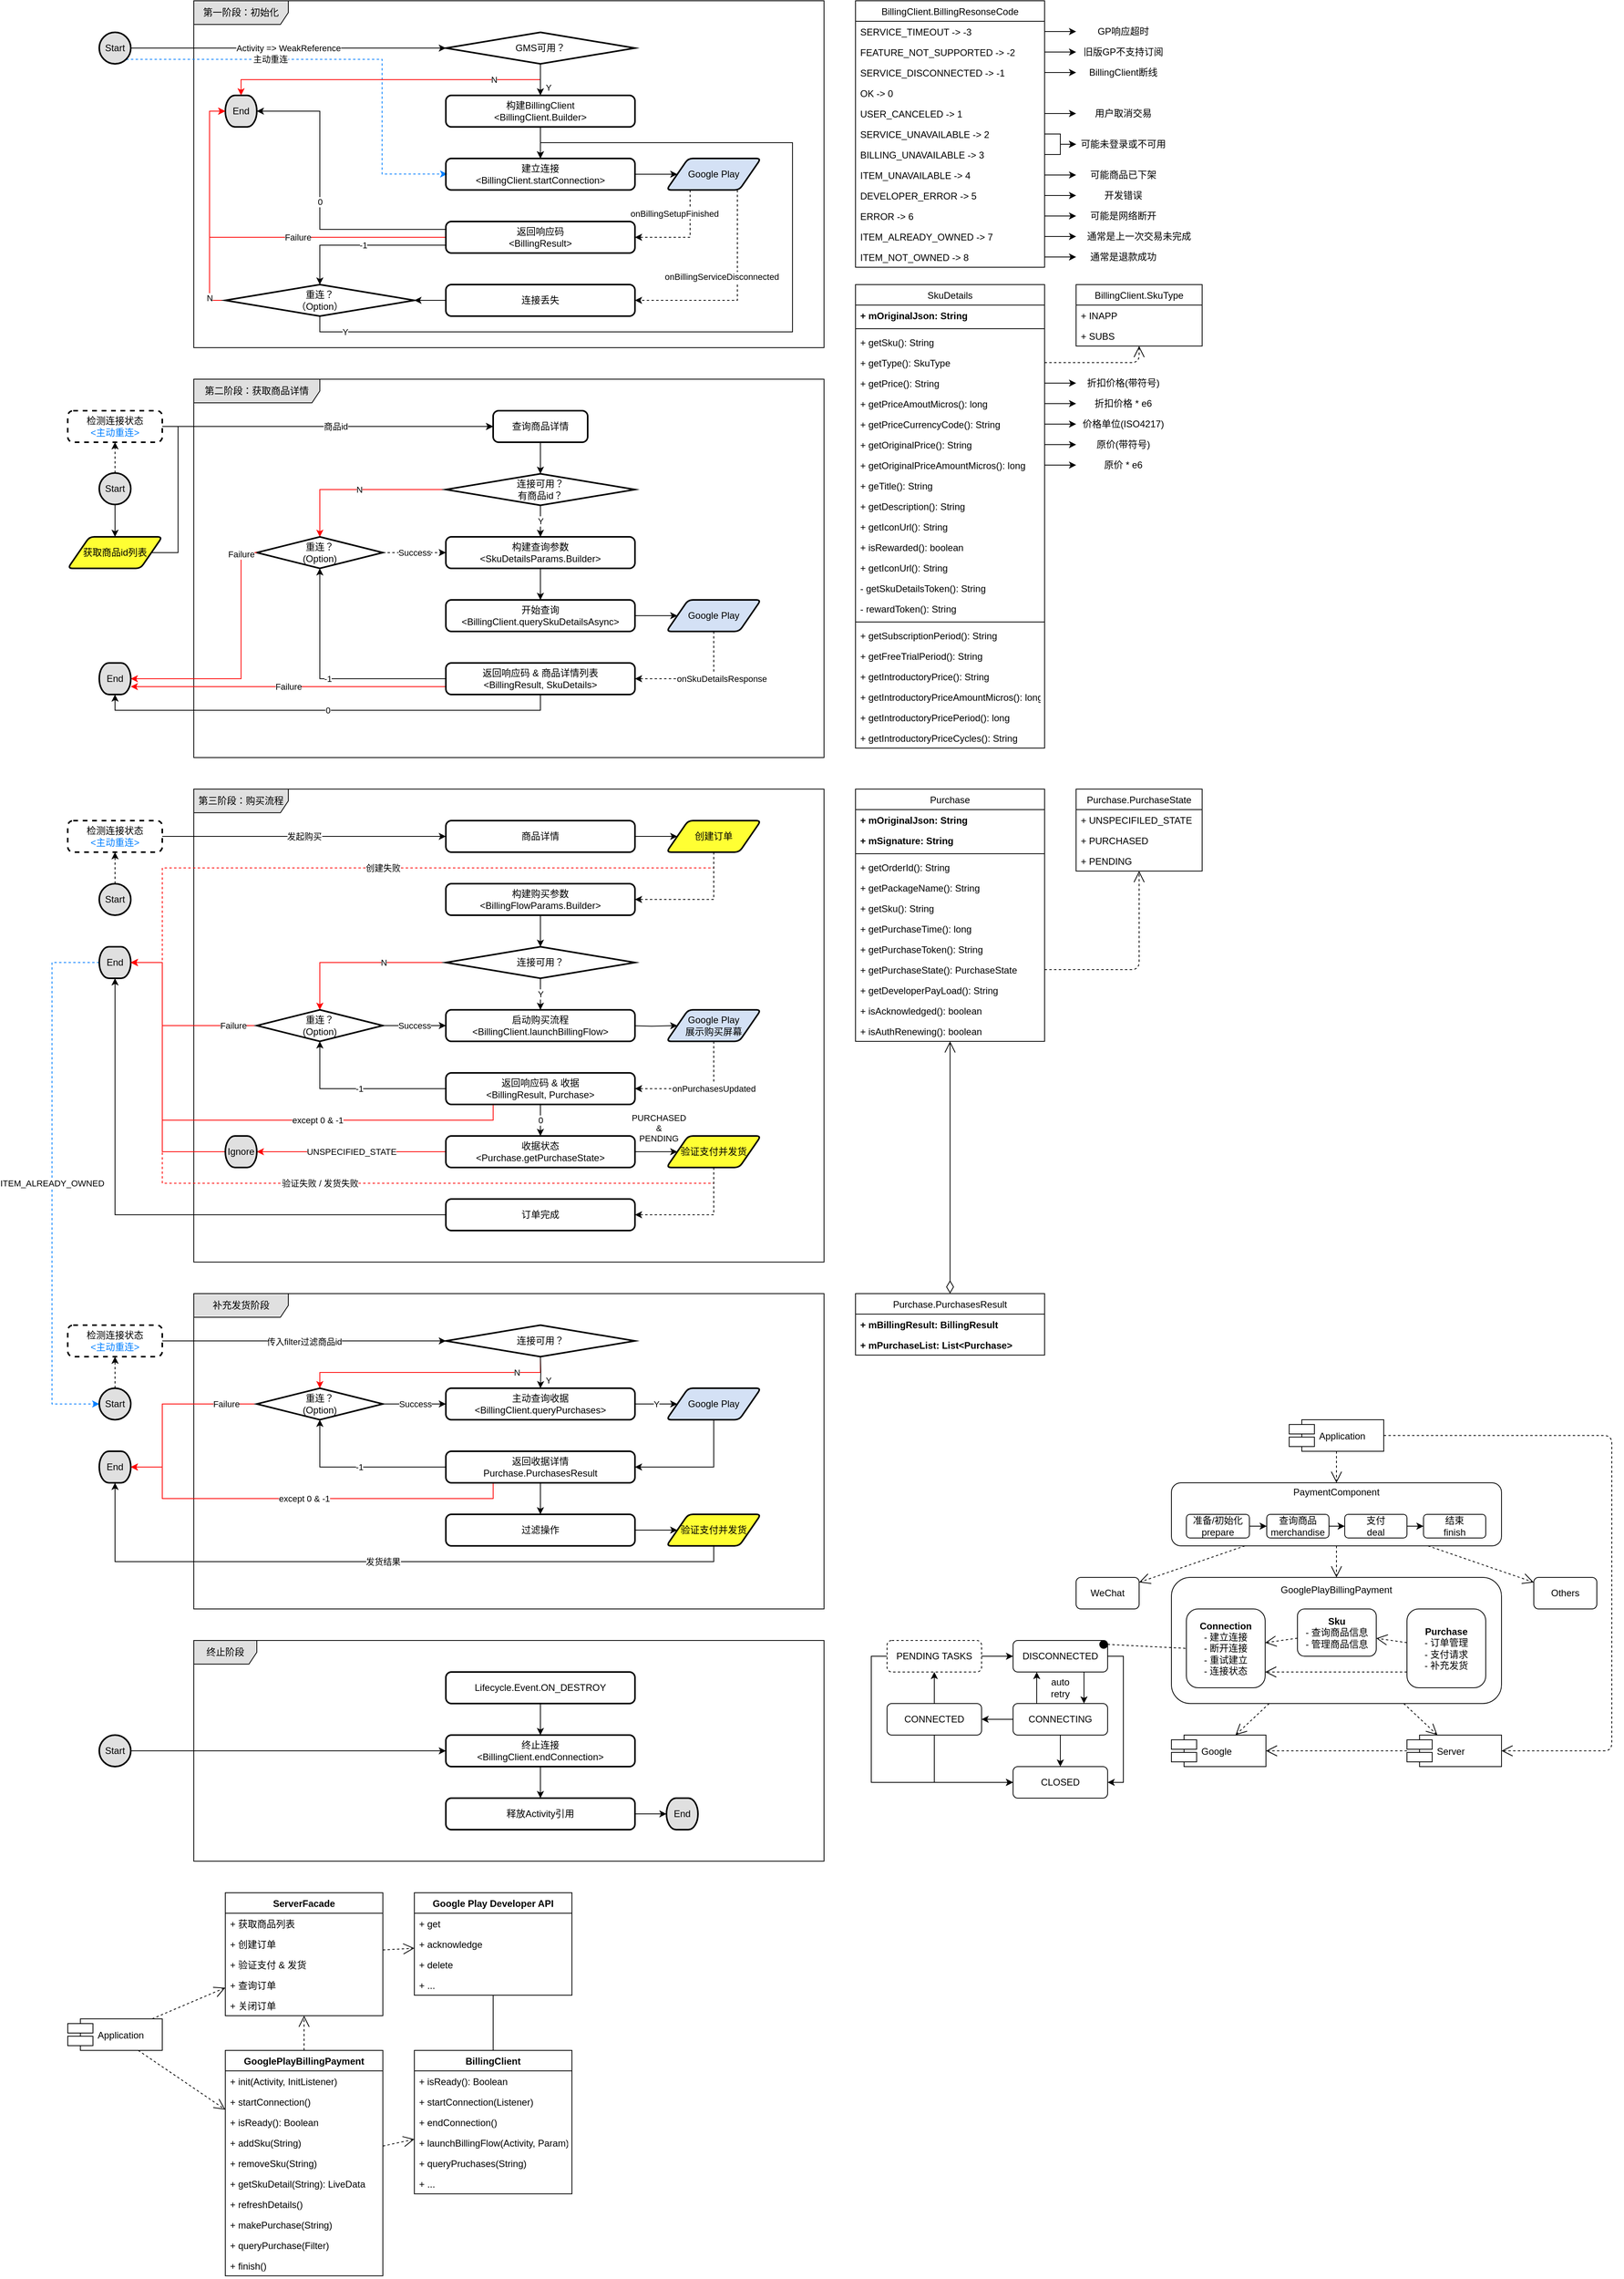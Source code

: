 <mxfile version="12.2.6" type="github" pages="1">
  <diagram id="brxKucpQ4XSAwI68gNvu" name="Page-1">
    <mxGraphModel dx="1662" dy="762" grid="1" gridSize="10" guides="1" tooltips="1" connect="1" arrows="1" fold="1" page="1" pageScale="1" pageWidth="2339" pageHeight="3300" math="0" shadow="0">
      <root>
        <mxCell id="0"/>
        <mxCell id="1" parent="0"/>
        <mxCell id="1P68BwMIQxXi_deiFwZ2-267" value="终止阶段" style="shape=umlFrame;whiteSpace=wrap;html=1;fillColor=#E0E0E0;width=80;height=30;" parent="1" vertex="1">
          <mxGeometry x="360" y="2280" width="800" height="280" as="geometry"/>
        </mxCell>
        <mxCell id="1P68BwMIQxXi_deiFwZ2-116" value="补充发货阶段" style="shape=umlFrame;whiteSpace=wrap;html=1;fillColor=#E0E0E0;width=120;height=30;" parent="1" vertex="1">
          <mxGeometry x="360" y="1840" width="800" height="400" as="geometry"/>
        </mxCell>
        <mxCell id="1P68BwMIQxXi_deiFwZ2-251" value="Success" style="edgeStyle=orthogonalEdgeStyle;rounded=0;orthogonalLoop=1;jettySize=auto;html=1;exitX=1;exitY=0.5;exitDx=0;exitDy=0;exitPerimeter=0;strokeColor=#000000;entryX=0;entryY=0.5;entryDx=0;entryDy=0;" parent="1" source="1P68BwMIQxXi_deiFwZ2-248" target="1P68BwMIQxXi_deiFwZ2-256" edge="1">
          <mxGeometry x="0.008" relative="1" as="geometry">
            <mxPoint x="680" y="1900" as="targetPoint"/>
            <mxPoint as="offset"/>
          </mxGeometry>
        </mxCell>
        <mxCell id="JIaDca9eBKveF-68zJ5j-20" value="第一阶段：初始化" style="shape=umlFrame;whiteSpace=wrap;html=1;fillColor=#E0E0E0;width=120;height=30;" parent="1" vertex="1">
          <mxGeometry x="360" y="200" width="800" height="440" as="geometry"/>
        </mxCell>
        <mxCell id="1P68BwMIQxXi_deiFwZ2-220" value="主动重连" style="dashed=1;edgeStyle=orthogonalEdgeStyle;rounded=0;orthogonalLoop=1;jettySize=auto;html=1;exitX=0.855;exitY=0.855;exitDx=0;exitDy=0;exitPerimeter=0;entryX=0.007;entryY=0.494;entryDx=0;entryDy=0;strokeColor=#007FFF;entryPerimeter=0;" parent="1" source="YImrFx-hV4mO0tuUi706-7" target="YImrFx-hV4mO0tuUi706-13" edge="1">
          <mxGeometry x="-0.338" relative="1" as="geometry">
            <mxPoint x="274.833" y="324.167" as="sourcePoint"/>
            <mxPoint x="679" y="420" as="targetPoint"/>
            <Array as="points">
              <mxPoint x="599" y="274"/>
              <mxPoint x="599" y="420"/>
            </Array>
            <mxPoint as="offset"/>
          </mxGeometry>
        </mxCell>
        <mxCell id="1P68BwMIQxXi_deiFwZ2-3" value="第二阶段：获取商品详情" style="shape=umlFrame;whiteSpace=wrap;html=1;fillColor=#E0E0E0;width=160;height=30;" parent="1" vertex="1">
          <mxGeometry x="360" y="680" width="800" height="480" as="geometry"/>
        </mxCell>
        <mxCell id="1P68BwMIQxXi_deiFwZ2-122" value="-1" style="edgeStyle=orthogonalEdgeStyle;rounded=0;orthogonalLoop=1;jettySize=auto;html=1;exitX=0;exitY=0.5;exitDx=0;exitDy=0;entryX=0.5;entryY=1;entryDx=0;entryDy=0;entryPerimeter=0;strokeColor=#000000;" parent="1" source="JIaDca9eBKveF-68zJ5j-35" target="1P68BwMIQxXi_deiFwZ2-121" edge="1">
          <mxGeometry relative="1" as="geometry">
            <mxPoint as="offset"/>
          </mxGeometry>
        </mxCell>
        <mxCell id="1P68BwMIQxXi_deiFwZ2-48" value="第三阶段：购买流程" style="shape=umlFrame;whiteSpace=wrap;html=1;fillColor=#E0E0E0;width=120;height=30;" parent="1" vertex="1">
          <mxGeometry x="360" y="1200" width="800" height="600" as="geometry"/>
        </mxCell>
        <mxCell id="YImrFx-hV4mO0tuUi706-10" value="N" style="edgeStyle=orthogonalEdgeStyle;rounded=0;orthogonalLoop=1;jettySize=auto;html=1;exitX=0.5;exitY=1;exitDx=0;exitDy=0;exitPerimeter=0;entryX=0.5;entryY=0;entryDx=0;entryDy=0;entryPerimeter=0;strokeColor=#FF0000;" parent="1" source="YImrFx-hV4mO0tuUi706-5" target="YImrFx-hV4mO0tuUi706-9" edge="1">
          <mxGeometry x="-0.621" relative="1" as="geometry">
            <Array as="points">
              <mxPoint x="800" y="300"/>
              <mxPoint x="420" y="300"/>
            </Array>
            <mxPoint as="offset"/>
          </mxGeometry>
        </mxCell>
        <mxCell id="JIaDca9eBKveF-68zJ5j-18" value="Y" style="edgeStyle=orthogonalEdgeStyle;rounded=0;orthogonalLoop=1;jettySize=auto;html=1;exitX=0.5;exitY=1;exitDx=0;exitDy=0;exitPerimeter=0;entryX=0.5;entryY=0;entryDx=0;entryDy=0;strokeColor=#000000;" parent="1" source="JIaDca9eBKveF-68zJ5j-14" target="YImrFx-hV4mO0tuUi706-13" edge="1">
          <mxGeometry x="-0.913" relative="1" as="geometry">
            <Array as="points">
              <mxPoint x="520" y="620"/>
              <mxPoint x="1120" y="620"/>
              <mxPoint x="1120" y="380"/>
              <mxPoint x="800" y="380"/>
            </Array>
            <mxPoint as="offset"/>
          </mxGeometry>
        </mxCell>
        <mxCell id="YImrFx-hV4mO0tuUi706-12" value="Y" style="edgeStyle=orthogonalEdgeStyle;rounded=0;orthogonalLoop=1;jettySize=auto;html=1;exitX=0.5;exitY=1;exitDx=0;exitDy=0;exitPerimeter=0;" parent="1" source="YImrFx-hV4mO0tuUi706-5" target="YImrFx-hV4mO0tuUi706-11" edge="1">
          <mxGeometry x="0.497" y="10" relative="1" as="geometry">
            <mxPoint as="offset"/>
          </mxGeometry>
        </mxCell>
        <mxCell id="YImrFx-hV4mO0tuUi706-5" value="GMS可用？" style="strokeWidth=2;html=1;shape=mxgraph.flowchart.decision;whiteSpace=wrap;fillColor=none;" parent="1" vertex="1">
          <mxGeometry x="680" y="240" width="240" height="40" as="geometry"/>
        </mxCell>
        <mxCell id="YImrFx-hV4mO0tuUi706-8" value="Activity =&amp;gt; WeakReference" style="edgeStyle=orthogonalEdgeStyle;rounded=0;orthogonalLoop=1;jettySize=auto;html=1;exitX=1;exitY=0.5;exitDx=0;exitDy=0;exitPerimeter=0;" parent="1" source="YImrFx-hV4mO0tuUi706-7" edge="1">
          <mxGeometry relative="1" as="geometry">
            <mxPoint x="680" y="260" as="targetPoint"/>
            <Array as="points">
              <mxPoint x="300" y="260"/>
              <mxPoint x="300" y="260"/>
            </Array>
          </mxGeometry>
        </mxCell>
        <mxCell id="YImrFx-hV4mO0tuUi706-7" value="Start" style="strokeWidth=2;html=1;shape=mxgraph.flowchart.start_2;whiteSpace=wrap;fillColor=#E0E0E0;" parent="1" vertex="1">
          <mxGeometry x="240" y="240" width="40" height="40" as="geometry"/>
        </mxCell>
        <mxCell id="YImrFx-hV4mO0tuUi706-9" value="End" style="strokeWidth=2;html=1;shape=mxgraph.flowchart.terminator;whiteSpace=wrap;fillColor=#E0E0E0;" parent="1" vertex="1">
          <mxGeometry x="400" y="320" width="40" height="40" as="geometry"/>
        </mxCell>
        <mxCell id="YImrFx-hV4mO0tuUi706-14" style="edgeStyle=orthogonalEdgeStyle;rounded=0;orthogonalLoop=1;jettySize=auto;html=1;exitX=0.5;exitY=1;exitDx=0;exitDy=0;entryX=0.5;entryY=0;entryDx=0;entryDy=0;" parent="1" source="YImrFx-hV4mO0tuUi706-11" target="YImrFx-hV4mO0tuUi706-13" edge="1">
          <mxGeometry relative="1" as="geometry"/>
        </mxCell>
        <mxCell id="YImrFx-hV4mO0tuUi706-11" value="构建BillingClient&lt;br&gt;&amp;lt;BillingClient.Builder&amp;gt;" style="rounded=1;whiteSpace=wrap;html=1;absoluteArcSize=1;arcSize=14;strokeWidth=2;fillColor=none;" parent="1" vertex="1">
          <mxGeometry x="680" y="320" width="240" height="40" as="geometry"/>
        </mxCell>
        <mxCell id="YImrFx-hV4mO0tuUi706-20" style="edgeStyle=orthogonalEdgeStyle;rounded=0;orthogonalLoop=1;jettySize=auto;html=1;exitX=1;exitY=0.5;exitDx=0;exitDy=0;entryX=0;entryY=0.5;entryDx=0;entryDy=0;" parent="1" source="YImrFx-hV4mO0tuUi706-13" target="YImrFx-hV4mO0tuUi706-19" edge="1">
          <mxGeometry relative="1" as="geometry"/>
        </mxCell>
        <mxCell id="YImrFx-hV4mO0tuUi706-13" value="建立连接&lt;br&gt;&amp;lt;BillingClient.startConnection&amp;gt;" style="rounded=1;whiteSpace=wrap;html=1;absoluteArcSize=1;arcSize=14;strokeWidth=2;fillColor=none;" parent="1" vertex="1">
          <mxGeometry x="680" y="400" width="240" height="40" as="geometry"/>
        </mxCell>
        <mxCell id="YImrFx-hV4mO0tuUi706-23" value="onBillingSetupFinished" style="edgeStyle=orthogonalEdgeStyle;rounded=0;orthogonalLoop=1;jettySize=auto;html=1;exitX=0.25;exitY=1;exitDx=0;exitDy=0;entryX=1;entryY=0.5;entryDx=0;entryDy=0;dashed=1;" parent="1" source="YImrFx-hV4mO0tuUi706-19" target="YImrFx-hV4mO0tuUi706-21" edge="1">
          <mxGeometry x="0.231" y="-30" relative="1" as="geometry">
            <Array as="points">
              <mxPoint x="990" y="500"/>
            </Array>
            <mxPoint as="offset"/>
          </mxGeometry>
        </mxCell>
        <mxCell id="YImrFx-hV4mO0tuUi706-24" value="onBillingServiceDisconnected" style="edgeStyle=orthogonalEdgeStyle;rounded=0;orthogonalLoop=1;jettySize=auto;html=1;exitX=0.75;exitY=1;exitDx=0;exitDy=0;entryX=1;entryY=0.5;entryDx=0;entryDy=0;dashed=1;" parent="1" source="YImrFx-hV4mO0tuUi706-19" target="YImrFx-hV4mO0tuUi706-22" edge="1">
          <mxGeometry x="-0.185" y="-20" relative="1" as="geometry">
            <mxPoint as="offset"/>
          </mxGeometry>
        </mxCell>
        <mxCell id="YImrFx-hV4mO0tuUi706-19" value="Google Play" style="shape=parallelogram;html=1;strokeWidth=2;perimeter=parallelogramPerimeter;whiteSpace=wrap;rounded=1;arcSize=12;size=0.23;fillColor=#D4E1F5;" parent="1" vertex="1">
          <mxGeometry x="960" y="400" width="120" height="40" as="geometry"/>
        </mxCell>
        <mxCell id="JIaDca9eBKveF-68zJ5j-15" value="-1" style="edgeStyle=orthogonalEdgeStyle;rounded=0;orthogonalLoop=1;jettySize=auto;html=1;exitX=0;exitY=0.75;exitDx=0;exitDy=0;entryX=0.5;entryY=0;entryDx=0;entryDy=0;entryPerimeter=0;" parent="1" source="YImrFx-hV4mO0tuUi706-21" target="JIaDca9eBKveF-68zJ5j-14" edge="1">
          <mxGeometry relative="1" as="geometry"/>
        </mxCell>
        <mxCell id="JIaDca9eBKveF-68zJ5j-17" value="Failure" style="edgeStyle=orthogonalEdgeStyle;rounded=0;orthogonalLoop=1;jettySize=auto;html=1;exitX=0;exitY=0.5;exitDx=0;exitDy=0;entryX=0;entryY=0.5;entryDx=0;entryDy=0;entryPerimeter=0;strokeColor=#FF0000;" parent="1" source="YImrFx-hV4mO0tuUi706-21" target="YImrFx-hV4mO0tuUi706-9" edge="1">
          <mxGeometry x="-0.214" relative="1" as="geometry">
            <mxPoint as="offset"/>
            <Array as="points">
              <mxPoint x="380" y="500"/>
              <mxPoint x="380" y="340"/>
            </Array>
          </mxGeometry>
        </mxCell>
        <mxCell id="1P68BwMIQxXi_deiFwZ2-169" value="0" style="edgeStyle=orthogonalEdgeStyle;rounded=0;orthogonalLoop=1;jettySize=auto;html=1;exitX=0;exitY=0.25;exitDx=0;exitDy=0;entryX=1;entryY=0.5;entryDx=0;entryDy=0;entryPerimeter=0;strokeColor=#000000;" parent="1" source="YImrFx-hV4mO0tuUi706-21" target="YImrFx-hV4mO0tuUi706-9" edge="1">
          <mxGeometry relative="1" as="geometry">
            <Array as="points">
              <mxPoint x="520" y="490"/>
              <mxPoint x="520" y="340"/>
            </Array>
          </mxGeometry>
        </mxCell>
        <mxCell id="YImrFx-hV4mO0tuUi706-21" value="返回响应码&lt;br&gt;&amp;lt;BillingResult&amp;gt;" style="rounded=1;whiteSpace=wrap;html=1;absoluteArcSize=1;arcSize=14;strokeWidth=2;fillColor=none;" parent="1" vertex="1">
          <mxGeometry x="680" y="480" width="240" height="40" as="geometry"/>
        </mxCell>
        <mxCell id="JIaDca9eBKveF-68zJ5j-16" style="edgeStyle=orthogonalEdgeStyle;rounded=0;orthogonalLoop=1;jettySize=auto;html=1;exitX=0;exitY=0.5;exitDx=0;exitDy=0;entryX=1;entryY=0.5;entryDx=0;entryDy=0;entryPerimeter=0;" parent="1" source="YImrFx-hV4mO0tuUi706-22" target="JIaDca9eBKveF-68zJ5j-14" edge="1">
          <mxGeometry relative="1" as="geometry"/>
        </mxCell>
        <mxCell id="YImrFx-hV4mO0tuUi706-22" value="连接丢失" style="rounded=1;whiteSpace=wrap;html=1;absoluteArcSize=1;arcSize=14;strokeWidth=2;fillColor=none;" parent="1" vertex="1">
          <mxGeometry x="680" y="560" width="240" height="40" as="geometry"/>
        </mxCell>
        <mxCell id="JIaDca9eBKveF-68zJ5j-1" value="BillingClient.BillingResonseCode" style="swimlane;fontStyle=0;childLayout=stackLayout;horizontal=1;startSize=26;fillColor=none;horizontalStack=0;resizeParent=1;resizeParentMax=0;resizeLast=0;collapsible=1;marginBottom=0;" parent="1" vertex="1">
          <mxGeometry x="1200" y="200" width="240" height="338" as="geometry"/>
        </mxCell>
        <mxCell id="JIaDca9eBKveF-68zJ5j-2" value="SERVICE_TIMEOUT -&gt; -3" style="text;strokeColor=none;fillColor=none;align=left;verticalAlign=top;spacingLeft=4;spacingRight=4;overflow=hidden;rotatable=0;points=[[0,0.5],[1,0.5]];portConstraint=eastwest;" parent="JIaDca9eBKveF-68zJ5j-1" vertex="1">
          <mxGeometry y="26" width="240" height="26" as="geometry"/>
        </mxCell>
        <mxCell id="JIaDca9eBKveF-68zJ5j-3" value="FEATURE_NOT_SUPPORTED -&gt; -2" style="text;strokeColor=none;fillColor=none;align=left;verticalAlign=top;spacingLeft=4;spacingRight=4;overflow=hidden;rotatable=0;points=[[0,0.5],[1,0.5]];portConstraint=eastwest;" parent="JIaDca9eBKveF-68zJ5j-1" vertex="1">
          <mxGeometry y="52" width="240" height="26" as="geometry"/>
        </mxCell>
        <mxCell id="JIaDca9eBKveF-68zJ5j-7" value="SERVICE_DISCONNECTED -&gt; -1" style="text;strokeColor=none;fillColor=none;align=left;verticalAlign=top;spacingLeft=4;spacingRight=4;overflow=hidden;rotatable=0;points=[[0,0.5],[1,0.5]];portConstraint=eastwest;" parent="JIaDca9eBKveF-68zJ5j-1" vertex="1">
          <mxGeometry y="78" width="240" height="26" as="geometry"/>
        </mxCell>
        <mxCell id="JIaDca9eBKveF-68zJ5j-5" value="OK -&gt; 0" style="text;strokeColor=none;fillColor=none;align=left;verticalAlign=top;spacingLeft=4;spacingRight=4;overflow=hidden;rotatable=0;points=[[0,0.5],[1,0.5]];portConstraint=eastwest;" parent="JIaDca9eBKveF-68zJ5j-1" vertex="1">
          <mxGeometry y="104" width="240" height="26" as="geometry"/>
        </mxCell>
        <mxCell id="JIaDca9eBKveF-68zJ5j-6" value="USER_CANCELED -&gt; 1" style="text;strokeColor=none;fillColor=none;align=left;verticalAlign=top;spacingLeft=4;spacingRight=4;overflow=hidden;rotatable=0;points=[[0,0.5],[1,0.5]];portConstraint=eastwest;" parent="JIaDca9eBKveF-68zJ5j-1" vertex="1">
          <mxGeometry y="130" width="240" height="26" as="geometry"/>
        </mxCell>
        <mxCell id="JIaDca9eBKveF-68zJ5j-8" value="SERVICE_UNAVAILABLE -&gt; 2" style="text;strokeColor=none;fillColor=none;align=left;verticalAlign=top;spacingLeft=4;spacingRight=4;overflow=hidden;rotatable=0;points=[[0,0.5],[1,0.5]];portConstraint=eastwest;" parent="JIaDca9eBKveF-68zJ5j-1" vertex="1">
          <mxGeometry y="156" width="240" height="26" as="geometry"/>
        </mxCell>
        <mxCell id="JIaDca9eBKveF-68zJ5j-10" value="BILLING_UNAVAILABLE -&gt; 3" style="text;strokeColor=none;fillColor=none;align=left;verticalAlign=top;spacingLeft=4;spacingRight=4;overflow=hidden;rotatable=0;points=[[0,0.5],[1,0.5]];portConstraint=eastwest;" parent="JIaDca9eBKveF-68zJ5j-1" vertex="1">
          <mxGeometry y="182" width="240" height="26" as="geometry"/>
        </mxCell>
        <mxCell id="JIaDca9eBKveF-68zJ5j-9" value="ITEM_UNAVAILABLE -&gt; 4" style="text;strokeColor=none;fillColor=none;align=left;verticalAlign=top;spacingLeft=4;spacingRight=4;overflow=hidden;rotatable=0;points=[[0,0.5],[1,0.5]];portConstraint=eastwest;" parent="JIaDca9eBKveF-68zJ5j-1" vertex="1">
          <mxGeometry y="208" width="240" height="26" as="geometry"/>
        </mxCell>
        <mxCell id="JIaDca9eBKveF-68zJ5j-4" value="DEVELOPER_ERROR -&gt; 5" style="text;strokeColor=none;fillColor=none;align=left;verticalAlign=top;spacingLeft=4;spacingRight=4;overflow=hidden;rotatable=0;points=[[0,0.5],[1,0.5]];portConstraint=eastwest;" parent="JIaDca9eBKveF-68zJ5j-1" vertex="1">
          <mxGeometry y="234" width="240" height="26" as="geometry"/>
        </mxCell>
        <mxCell id="JIaDca9eBKveF-68zJ5j-13" value="ERROR -&gt; 6" style="text;strokeColor=none;fillColor=none;align=left;verticalAlign=top;spacingLeft=4;spacingRight=4;overflow=hidden;rotatable=0;points=[[0,0.5],[1,0.5]];portConstraint=eastwest;" parent="JIaDca9eBKveF-68zJ5j-1" vertex="1">
          <mxGeometry y="260" width="240" height="26" as="geometry"/>
        </mxCell>
        <mxCell id="JIaDca9eBKveF-68zJ5j-12" value="ITEM_ALREADY_OWNED -&gt; 7" style="text;strokeColor=none;fillColor=none;align=left;verticalAlign=top;spacingLeft=4;spacingRight=4;overflow=hidden;rotatable=0;points=[[0,0.5],[1,0.5]];portConstraint=eastwest;" parent="JIaDca9eBKveF-68zJ5j-1" vertex="1">
          <mxGeometry y="286" width="240" height="26" as="geometry"/>
        </mxCell>
        <mxCell id="JIaDca9eBKveF-68zJ5j-11" value="ITEM_NOT_OWNED -&gt; 8" style="text;strokeColor=none;fillColor=none;align=left;verticalAlign=top;spacingLeft=4;spacingRight=4;overflow=hidden;rotatable=0;points=[[0,0.5],[1,0.5]];portConstraint=eastwest;" parent="JIaDca9eBKveF-68zJ5j-1" vertex="1">
          <mxGeometry y="312" width="240" height="26" as="geometry"/>
        </mxCell>
        <mxCell id="JIaDca9eBKveF-68zJ5j-19" value="N" style="edgeStyle=orthogonalEdgeStyle;rounded=0;orthogonalLoop=1;jettySize=auto;html=1;exitX=0;exitY=0.5;exitDx=0;exitDy=0;exitPerimeter=0;entryX=0;entryY=0.5;entryDx=0;entryDy=0;entryPerimeter=0;strokeColor=#FF0000;" parent="1" source="JIaDca9eBKveF-68zJ5j-14" target="YImrFx-hV4mO0tuUi706-9" edge="1">
          <mxGeometry x="-0.833" relative="1" as="geometry">
            <Array as="points">
              <mxPoint x="380" y="580"/>
              <mxPoint x="380" y="340"/>
            </Array>
            <mxPoint as="offset"/>
          </mxGeometry>
        </mxCell>
        <mxCell id="JIaDca9eBKveF-68zJ5j-14" value="重连？&lt;br&gt;（Option）" style="strokeWidth=2;html=1;shape=mxgraph.flowchart.decision;whiteSpace=wrap;fillColor=none;" parent="1" vertex="1">
          <mxGeometry x="400" y="560" width="240" height="40" as="geometry"/>
        </mxCell>
        <mxCell id="JIaDca9eBKveF-68zJ5j-28" style="edgeStyle=orthogonalEdgeStyle;rounded=0;orthogonalLoop=1;jettySize=auto;html=1;entryX=0.5;entryY=0;entryDx=0;entryDy=0;entryPerimeter=0;shadow=0;strokeColor=#000000;" parent="1" source="1P68BwMIQxXi_deiFwZ2-186" target="JIaDca9eBKveF-68zJ5j-25" edge="1">
          <mxGeometry relative="1" as="geometry">
            <mxPoint x="800" y="760" as="sourcePoint"/>
          </mxGeometry>
        </mxCell>
        <mxCell id="JIaDca9eBKveF-68zJ5j-24" value="获取商品id列表" style="shape=parallelogram;html=1;strokeWidth=2;perimeter=parallelogramPerimeter;whiteSpace=wrap;rounded=1;arcSize=12;size=0.23;fillColor=#FFFF33;shadow=0;" parent="1" vertex="1">
          <mxGeometry x="200" y="880" width="120" height="40" as="geometry"/>
        </mxCell>
        <mxCell id="JIaDca9eBKveF-68zJ5j-30" value="Y" style="edgeStyle=orthogonalEdgeStyle;rounded=0;orthogonalLoop=1;jettySize=auto;html=1;exitX=0.5;exitY=1;exitDx=0;exitDy=0;exitPerimeter=0;shadow=0;strokeColor=#000000;" parent="1" source="JIaDca9eBKveF-68zJ5j-25" target="JIaDca9eBKveF-68zJ5j-29" edge="1">
          <mxGeometry relative="1" as="geometry"/>
        </mxCell>
        <mxCell id="1P68BwMIQxXi_deiFwZ2-268" value="N" style="edgeStyle=orthogonalEdgeStyle;rounded=0;orthogonalLoop=1;jettySize=auto;html=1;exitX=0;exitY=0.5;exitDx=0;exitDy=0;exitPerimeter=0;entryX=0.5;entryY=0;entryDx=0;entryDy=0;entryPerimeter=0;strokeColor=#FF0000;" parent="1" source="JIaDca9eBKveF-68zJ5j-25" target="1P68BwMIQxXi_deiFwZ2-121" edge="1">
          <mxGeometry relative="1" as="geometry">
            <Array as="points">
              <mxPoint x="520" y="820"/>
            </Array>
          </mxGeometry>
        </mxCell>
        <mxCell id="JIaDca9eBKveF-68zJ5j-25" value="连接可用？&lt;br&gt;有商品id？" style="strokeWidth=2;html=1;shape=mxgraph.flowchart.decision;whiteSpace=wrap;fillColor=none;" parent="1" vertex="1">
          <mxGeometry x="680" y="800" width="240" height="40" as="geometry"/>
        </mxCell>
        <mxCell id="JIaDca9eBKveF-68zJ5j-32" style="edgeStyle=orthogonalEdgeStyle;rounded=0;orthogonalLoop=1;jettySize=auto;html=1;exitX=0.5;exitY=1;exitDx=0;exitDy=0;entryX=0.5;entryY=0;entryDx=0;entryDy=0;shadow=0;strokeColor=#000000;" parent="1" source="JIaDca9eBKveF-68zJ5j-29" target="JIaDca9eBKveF-68zJ5j-31" edge="1">
          <mxGeometry relative="1" as="geometry"/>
        </mxCell>
        <mxCell id="JIaDca9eBKveF-68zJ5j-29" value="构建查询参数&lt;br&gt;&amp;lt;SkuDetailsParams.Builder&amp;gt;" style="rounded=1;whiteSpace=wrap;html=1;absoluteArcSize=1;arcSize=14;strokeWidth=2;fillColor=none;" parent="1" vertex="1">
          <mxGeometry x="680" y="880" width="240" height="40" as="geometry"/>
        </mxCell>
        <mxCell id="JIaDca9eBKveF-68zJ5j-34" style="edgeStyle=orthogonalEdgeStyle;rounded=0;orthogonalLoop=1;jettySize=auto;html=1;exitX=1;exitY=0.5;exitDx=0;exitDy=0;entryX=0;entryY=0.5;entryDx=0;entryDy=0;shadow=0;strokeColor=#000000;" parent="1" source="JIaDca9eBKveF-68zJ5j-31" target="JIaDca9eBKveF-68zJ5j-33" edge="1">
          <mxGeometry relative="1" as="geometry"/>
        </mxCell>
        <mxCell id="JIaDca9eBKveF-68zJ5j-31" value="开始查询&lt;br&gt;&amp;lt;BillingClient.querySkuDetailsAsync&amp;gt;" style="rounded=1;whiteSpace=wrap;html=1;absoluteArcSize=1;arcSize=14;strokeWidth=2;fillColor=none;" parent="1" vertex="1">
          <mxGeometry x="680" y="960" width="240" height="40" as="geometry"/>
        </mxCell>
        <mxCell id="JIaDca9eBKveF-68zJ5j-36" value="onSkuDetailsResponse" style="edgeStyle=orthogonalEdgeStyle;rounded=0;orthogonalLoop=1;jettySize=auto;html=1;exitX=0.5;exitY=1;exitDx=0;exitDy=0;entryX=1;entryY=0.5;entryDx=0;entryDy=0;shadow=0;strokeColor=#000000;dashed=1;" parent="1" source="JIaDca9eBKveF-68zJ5j-33" target="JIaDca9eBKveF-68zJ5j-35" edge="1">
          <mxGeometry x="-0.25" y="10" relative="1" as="geometry">
            <mxPoint x="10" y="-10" as="offset"/>
          </mxGeometry>
        </mxCell>
        <mxCell id="JIaDca9eBKveF-68zJ5j-33" value="Google Play" style="shape=parallelogram;html=1;strokeWidth=2;perimeter=parallelogramPerimeter;whiteSpace=wrap;rounded=1;arcSize=12;size=0.23;fillColor=#D4E1F5;" parent="1" vertex="1">
          <mxGeometry x="960" y="960" width="120" height="40" as="geometry"/>
        </mxCell>
        <mxCell id="JIaDca9eBKveF-68zJ5j-38" value="0" style="edgeStyle=orthogonalEdgeStyle;rounded=0;orthogonalLoop=1;jettySize=auto;html=1;exitX=0.5;exitY=1;exitDx=0;exitDy=0;shadow=0;strokeColor=#000000;entryX=0.5;entryY=1;entryDx=0;entryDy=0;entryPerimeter=0;" parent="1" source="JIaDca9eBKveF-68zJ5j-35" target="JHF-u0DS37pgtkVic2rU-1" edge="1">
          <mxGeometry relative="1" as="geometry">
            <mxPoint x="800" y="1120" as="targetPoint"/>
          </mxGeometry>
        </mxCell>
        <mxCell id="JIaDca9eBKveF-68zJ5j-40" value="Failure" style="edgeStyle=orthogonalEdgeStyle;rounded=0;orthogonalLoop=1;jettySize=auto;html=1;exitX=0;exitY=0.75;exitDx=0;exitDy=0;shadow=0;strokeColor=#FF0000;" parent="1" source="JIaDca9eBKveF-68zJ5j-35" target="JHF-u0DS37pgtkVic2rU-1" edge="1">
          <mxGeometry relative="1" as="geometry">
            <mxPoint x="640" y="1060" as="targetPoint"/>
            <Array as="points">
              <mxPoint x="450" y="1070"/>
              <mxPoint x="450" y="1070"/>
            </Array>
          </mxGeometry>
        </mxCell>
        <mxCell id="JIaDca9eBKveF-68zJ5j-35" value="返回响应码 &amp;amp;&amp;nbsp;商品详情列表&lt;br&gt;&amp;lt;BillingResult,&amp;nbsp;SkuDetails&amp;gt;" style="rounded=1;whiteSpace=wrap;html=1;absoluteArcSize=1;arcSize=14;strokeWidth=2;fillColor=none;" parent="1" vertex="1">
          <mxGeometry x="680" y="1040" width="240" height="40" as="geometry"/>
        </mxCell>
        <mxCell id="JIaDca9eBKveF-68zJ5j-43" value="SkuDetails" style="swimlane;fontStyle=0;childLayout=stackLayout;horizontal=1;startSize=26;fillColor=none;horizontalStack=0;resizeParent=1;resizeParentMax=0;resizeLast=0;collapsible=1;marginBottom=0;" parent="1" vertex="1">
          <mxGeometry x="1200" y="560" width="240" height="588" as="geometry"/>
        </mxCell>
        <mxCell id="JIaDca9eBKveF-68zJ5j-44" value="+ mOriginalJson: String" style="text;strokeColor=none;fillColor=none;align=left;verticalAlign=top;spacingLeft=4;spacingRight=4;overflow=hidden;rotatable=0;points=[[0,0.5],[1,0.5]];portConstraint=eastwest;fontStyle=1" parent="JIaDca9eBKveF-68zJ5j-43" vertex="1">
          <mxGeometry y="26" width="240" height="26" as="geometry"/>
        </mxCell>
        <mxCell id="JIaDca9eBKveF-68zJ5j-54" value="" style="line;strokeWidth=1;fillColor=none;align=left;verticalAlign=middle;spacingTop=-1;spacingLeft=3;spacingRight=3;rotatable=0;labelPosition=right;points=[];portConstraint=eastwest;" parent="JIaDca9eBKveF-68zJ5j-43" vertex="1">
          <mxGeometry y="52" width="240" height="8" as="geometry"/>
        </mxCell>
        <mxCell id="JIaDca9eBKveF-68zJ5j-45" value="+ getSku(): String" style="text;strokeColor=none;fillColor=none;align=left;verticalAlign=top;spacingLeft=4;spacingRight=4;overflow=hidden;rotatable=0;points=[[0,0.5],[1,0.5]];portConstraint=eastwest;" parent="JIaDca9eBKveF-68zJ5j-43" vertex="1">
          <mxGeometry y="60" width="240" height="26" as="geometry"/>
        </mxCell>
        <mxCell id="JIaDca9eBKveF-68zJ5j-46" value="+ getType(): SkuType" style="text;strokeColor=none;fillColor=none;align=left;verticalAlign=top;spacingLeft=4;spacingRight=4;overflow=hidden;rotatable=0;points=[[0,0.5],[1,0.5]];portConstraint=eastwest;" parent="JIaDca9eBKveF-68zJ5j-43" vertex="1">
          <mxGeometry y="86" width="240" height="26" as="geometry"/>
        </mxCell>
        <mxCell id="JIaDca9eBKveF-68zJ5j-56" value="+ getPrice(): String" style="text;strokeColor=none;fillColor=none;align=left;verticalAlign=top;spacingLeft=4;spacingRight=4;overflow=hidden;rotatable=0;points=[[0,0.5],[1,0.5]];portConstraint=eastwest;" parent="JIaDca9eBKveF-68zJ5j-43" vertex="1">
          <mxGeometry y="112" width="240" height="26" as="geometry"/>
        </mxCell>
        <mxCell id="JIaDca9eBKveF-68zJ5j-57" value="+ getPriceAmoutMicros(): long" style="text;strokeColor=none;fillColor=none;align=left;verticalAlign=top;spacingLeft=4;spacingRight=4;overflow=hidden;rotatable=0;points=[[0,0.5],[1,0.5]];portConstraint=eastwest;" parent="JIaDca9eBKveF-68zJ5j-43" vertex="1">
          <mxGeometry y="138" width="240" height="26" as="geometry"/>
        </mxCell>
        <mxCell id="JIaDca9eBKveF-68zJ5j-58" value="+ getPriceCurrencyCode(): String" style="text;strokeColor=none;fillColor=none;align=left;verticalAlign=top;spacingLeft=4;spacingRight=4;overflow=hidden;rotatable=0;points=[[0,0.5],[1,0.5]];portConstraint=eastwest;" parent="JIaDca9eBKveF-68zJ5j-43" vertex="1">
          <mxGeometry y="164" width="240" height="26" as="geometry"/>
        </mxCell>
        <mxCell id="JIaDca9eBKveF-68zJ5j-59" value="+ getOriginalPrice(): String" style="text;strokeColor=none;fillColor=none;align=left;verticalAlign=top;spacingLeft=4;spacingRight=4;overflow=hidden;rotatable=0;points=[[0,0.5],[1,0.5]];portConstraint=eastwest;" parent="JIaDca9eBKveF-68zJ5j-43" vertex="1">
          <mxGeometry y="190" width="240" height="26" as="geometry"/>
        </mxCell>
        <mxCell id="JIaDca9eBKveF-68zJ5j-60" value="+ getOriginalPriceAmountMicros(): long" style="text;strokeColor=none;fillColor=none;align=left;verticalAlign=top;spacingLeft=4;spacingRight=4;overflow=hidden;rotatable=0;points=[[0,0.5],[1,0.5]];portConstraint=eastwest;" parent="JIaDca9eBKveF-68zJ5j-43" vertex="1">
          <mxGeometry y="216" width="240" height="26" as="geometry"/>
        </mxCell>
        <mxCell id="JIaDca9eBKveF-68zJ5j-62" value="+ geTitle(): String" style="text;strokeColor=none;fillColor=none;align=left;verticalAlign=top;spacingLeft=4;spacingRight=4;overflow=hidden;rotatable=0;points=[[0,0.5],[1,0.5]];portConstraint=eastwest;" parent="JIaDca9eBKveF-68zJ5j-43" vertex="1">
          <mxGeometry y="242" width="240" height="26" as="geometry"/>
        </mxCell>
        <mxCell id="JIaDca9eBKveF-68zJ5j-61" value="+ getDescription(): String" style="text;strokeColor=none;fillColor=none;align=left;verticalAlign=top;spacingLeft=4;spacingRight=4;overflow=hidden;rotatable=0;points=[[0,0.5],[1,0.5]];portConstraint=eastwest;" parent="JIaDca9eBKveF-68zJ5j-43" vertex="1">
          <mxGeometry y="268" width="240" height="26" as="geometry"/>
        </mxCell>
        <mxCell id="JIaDca9eBKveF-68zJ5j-70" value="+ getIconUrl(): String" style="text;strokeColor=none;fillColor=none;align=left;verticalAlign=top;spacingLeft=4;spacingRight=4;overflow=hidden;rotatable=0;points=[[0,0.5],[1,0.5]];portConstraint=eastwest;" parent="JIaDca9eBKveF-68zJ5j-43" vertex="1">
          <mxGeometry y="294" width="240" height="26" as="geometry"/>
        </mxCell>
        <mxCell id="JIaDca9eBKveF-68zJ5j-71" value="+ isRewarded(): boolean" style="text;strokeColor=none;fillColor=none;align=left;verticalAlign=top;spacingLeft=4;spacingRight=4;overflow=hidden;rotatable=0;points=[[0,0.5],[1,0.5]];portConstraint=eastwest;" parent="JIaDca9eBKveF-68zJ5j-43" vertex="1">
          <mxGeometry y="320" width="240" height="26" as="geometry"/>
        </mxCell>
        <mxCell id="JIaDca9eBKveF-68zJ5j-73" value="+ getIconUrl(): String" style="text;strokeColor=none;fillColor=none;align=left;verticalAlign=top;spacingLeft=4;spacingRight=4;overflow=hidden;rotatable=0;points=[[0,0.5],[1,0.5]];portConstraint=eastwest;" parent="JIaDca9eBKveF-68zJ5j-43" vertex="1">
          <mxGeometry y="346" width="240" height="26" as="geometry"/>
        </mxCell>
        <mxCell id="JIaDca9eBKveF-68zJ5j-72" value="- getSkuDetailsToken(): String" style="text;strokeColor=none;fillColor=none;align=left;verticalAlign=top;spacingLeft=4;spacingRight=4;overflow=hidden;rotatable=0;points=[[0,0.5],[1,0.5]];portConstraint=eastwest;" parent="JIaDca9eBKveF-68zJ5j-43" vertex="1">
          <mxGeometry y="372" width="240" height="26" as="geometry"/>
        </mxCell>
        <mxCell id="JIaDca9eBKveF-68zJ5j-74" value="- rewardToken(): String" style="text;strokeColor=none;fillColor=none;align=left;verticalAlign=top;spacingLeft=4;spacingRight=4;overflow=hidden;rotatable=0;points=[[0,0.5],[1,0.5]];portConstraint=eastwest;" parent="JIaDca9eBKveF-68zJ5j-43" vertex="1">
          <mxGeometry y="398" width="240" height="26" as="geometry"/>
        </mxCell>
        <mxCell id="JIaDca9eBKveF-68zJ5j-64" value="" style="line;strokeWidth=1;fillColor=none;align=left;verticalAlign=middle;spacingTop=-1;spacingLeft=3;spacingRight=3;rotatable=0;labelPosition=right;points=[];portConstraint=eastwest;" parent="JIaDca9eBKveF-68zJ5j-43" vertex="1">
          <mxGeometry y="424" width="240" height="8" as="geometry"/>
        </mxCell>
        <mxCell id="JIaDca9eBKveF-68zJ5j-63" value="+ getSubscriptionPeriod(): String" style="text;strokeColor=none;fillColor=none;align=left;verticalAlign=top;spacingLeft=4;spacingRight=4;overflow=hidden;rotatable=0;points=[[0,0.5],[1,0.5]];portConstraint=eastwest;" parent="JIaDca9eBKveF-68zJ5j-43" vertex="1">
          <mxGeometry y="432" width="240" height="26" as="geometry"/>
        </mxCell>
        <mxCell id="JIaDca9eBKveF-68zJ5j-65" value="+ getFreeTrialPeriod(): String" style="text;strokeColor=none;fillColor=none;align=left;verticalAlign=top;spacingLeft=4;spacingRight=4;overflow=hidden;rotatable=0;points=[[0,0.5],[1,0.5]];portConstraint=eastwest;" parent="JIaDca9eBKveF-68zJ5j-43" vertex="1">
          <mxGeometry y="458" width="240" height="26" as="geometry"/>
        </mxCell>
        <mxCell id="JIaDca9eBKveF-68zJ5j-66" value="+ getIntroductoryPrice(): String" style="text;strokeColor=none;fillColor=none;align=left;verticalAlign=top;spacingLeft=4;spacingRight=4;overflow=hidden;rotatable=0;points=[[0,0.5],[1,0.5]];portConstraint=eastwest;" parent="JIaDca9eBKveF-68zJ5j-43" vertex="1">
          <mxGeometry y="484" width="240" height="26" as="geometry"/>
        </mxCell>
        <mxCell id="JIaDca9eBKveF-68zJ5j-67" value="+ getIntroductoryPriceAmountMicros(): long" style="text;strokeColor=none;fillColor=none;align=left;verticalAlign=top;spacingLeft=4;spacingRight=4;overflow=hidden;rotatable=0;points=[[0,0.5],[1,0.5]];portConstraint=eastwest;" parent="JIaDca9eBKveF-68zJ5j-43" vertex="1">
          <mxGeometry y="510" width="240" height="26" as="geometry"/>
        </mxCell>
        <mxCell id="JIaDca9eBKveF-68zJ5j-68" value="+ getIntroductoryPricePeriod(): long" style="text;strokeColor=none;fillColor=none;align=left;verticalAlign=top;spacingLeft=4;spacingRight=4;overflow=hidden;rotatable=0;points=[[0,0.5],[1,0.5]];portConstraint=eastwest;" parent="JIaDca9eBKveF-68zJ5j-43" vertex="1">
          <mxGeometry y="536" width="240" height="26" as="geometry"/>
        </mxCell>
        <mxCell id="JIaDca9eBKveF-68zJ5j-69" value="+ getIntroductoryPriceCycles(): String" style="text;strokeColor=none;fillColor=none;align=left;verticalAlign=top;spacingLeft=4;spacingRight=4;overflow=hidden;rotatable=0;points=[[0,0.5],[1,0.5]];portConstraint=eastwest;" parent="JIaDca9eBKveF-68zJ5j-43" vertex="1">
          <mxGeometry y="562" width="240" height="26" as="geometry"/>
        </mxCell>
        <mxCell id="1P68BwMIQxXi_deiFwZ2-10" style="edgeStyle=orthogonalEdgeStyle;rounded=0;orthogonalLoop=1;jettySize=auto;html=1;exitX=0.5;exitY=1;exitDx=0;exitDy=0;exitPerimeter=0;entryX=0.5;entryY=0;entryDx=0;entryDy=0;strokeColor=#000000;" parent="1" source="1P68BwMIQxXi_deiFwZ2-9" target="JIaDca9eBKveF-68zJ5j-24" edge="1">
          <mxGeometry relative="1" as="geometry"/>
        </mxCell>
        <mxCell id="1P68BwMIQxXi_deiFwZ2-227" style="dashed=1;edgeStyle=orthogonalEdgeStyle;rounded=0;orthogonalLoop=1;jettySize=auto;html=1;exitX=0.5;exitY=0;exitDx=0;exitDy=0;exitPerimeter=0;entryX=0.5;entryY=1;entryDx=0;entryDy=0;strokeColor=#000000;" parent="1" source="1P68BwMIQxXi_deiFwZ2-9" target="1P68BwMIQxXi_deiFwZ2-225" edge="1">
          <mxGeometry relative="1" as="geometry"/>
        </mxCell>
        <mxCell id="1P68BwMIQxXi_deiFwZ2-9" value="Start" style="strokeWidth=2;html=1;shape=mxgraph.flowchart.start_2;whiteSpace=wrap;fillColor=#E0E0E0;" parent="1" vertex="1">
          <mxGeometry x="240" y="799" width="40" height="40" as="geometry"/>
        </mxCell>
        <mxCell id="1P68BwMIQxXi_deiFwZ2-16" value="发起购买" style="edgeStyle=orthogonalEdgeStyle;rounded=0;orthogonalLoop=1;jettySize=auto;html=1;entryX=0;entryY=0.5;entryDx=0;entryDy=0;strokeColor=#000000;" parent="1" source="1P68BwMIQxXi_deiFwZ2-233" target="1P68BwMIQxXi_deiFwZ2-26" edge="1">
          <mxGeometry relative="1" as="geometry">
            <mxPoint x="320" y="1260" as="sourcePoint"/>
          </mxGeometry>
        </mxCell>
        <mxCell id="1P68BwMIQxXi_deiFwZ2-232" style="dashed=1;edgeStyle=orthogonalEdgeStyle;rounded=0;orthogonalLoop=1;jettySize=auto;html=1;exitX=0.5;exitY=0;exitDx=0;exitDy=0;exitPerimeter=0;strokeColor=#000000;" parent="1" source="1P68BwMIQxXi_deiFwZ2-13" target="1P68BwMIQxXi_deiFwZ2-233" edge="1">
          <mxGeometry relative="1" as="geometry">
            <mxPoint x="260" y="1280" as="targetPoint"/>
          </mxGeometry>
        </mxCell>
        <mxCell id="1P68BwMIQxXi_deiFwZ2-13" value="Start" style="strokeWidth=2;html=1;shape=mxgraph.flowchart.start_2;whiteSpace=wrap;fillColor=#E0E0E0;" parent="1" vertex="1">
          <mxGeometry x="240" y="1320" width="40" height="40" as="geometry"/>
        </mxCell>
        <mxCell id="1P68BwMIQxXi_deiFwZ2-18" style="edgeStyle=orthogonalEdgeStyle;rounded=0;orthogonalLoop=1;jettySize=auto;html=1;exitX=0.5;exitY=1;exitDx=0;exitDy=0;strokeColor=#000000;" parent="1" source="1P68BwMIQxXi_deiFwZ2-14" target="1P68BwMIQxXi_deiFwZ2-254" edge="1">
          <mxGeometry relative="1" as="geometry"/>
        </mxCell>
        <mxCell id="1P68BwMIQxXi_deiFwZ2-14" value="构建购买参数&lt;br&gt;&amp;lt;BillingFlowParams.Builder&amp;gt;" style="rounded=1;whiteSpace=wrap;html=1;absoluteArcSize=1;arcSize=14;strokeWidth=2;fillColor=none;" parent="1" vertex="1">
          <mxGeometry x="680" y="1320" width="240" height="40" as="geometry"/>
        </mxCell>
        <mxCell id="1P68BwMIQxXi_deiFwZ2-20" value="Y" style="edgeStyle=orthogonalEdgeStyle;rounded=0;orthogonalLoop=1;jettySize=auto;html=1;strokeColor=#000000;" parent="1" source="1P68BwMIQxXi_deiFwZ2-254" target="1P68BwMIQxXi_deiFwZ2-17" edge="1">
          <mxGeometry relative="1" as="geometry">
            <mxPoint x="800" y="1480" as="targetPoint"/>
            <Array as="points"/>
          </mxGeometry>
        </mxCell>
        <mxCell id="1P68BwMIQxXi_deiFwZ2-17" value="启动购买流程&lt;br&gt;&amp;lt;BillingClient.launchBillingFlow&amp;gt;" style="rounded=1;whiteSpace=wrap;html=1;absoluteArcSize=1;arcSize=14;strokeWidth=2;fillColor=none;" parent="1" vertex="1">
          <mxGeometry x="680" y="1480" width="240" height="40" as="geometry"/>
        </mxCell>
        <mxCell id="1P68BwMIQxXi_deiFwZ2-22" value="&lt;span style=&quot;font-size: 11px&quot;&gt;onPurchasesUpdated&lt;/span&gt;" style="dashed=1;edgeStyle=orthogonalEdgeStyle;rounded=0;orthogonalLoop=1;jettySize=auto;html=1;exitX=0.5;exitY=1;exitDx=0;exitDy=0;entryX=1;entryY=0.5;entryDx=0;entryDy=0;strokeColor=#000000;" parent="1" source="1P68BwMIQxXi_deiFwZ2-19" target="1P68BwMIQxXi_deiFwZ2-21" edge="1">
          <mxGeometry x="-0.25" relative="1" as="geometry">
            <mxPoint as="offset"/>
          </mxGeometry>
        </mxCell>
        <mxCell id="1P68BwMIQxXi_deiFwZ2-19" value="Google Play&lt;br&gt;展示购买屏幕" style="shape=parallelogram;html=1;strokeWidth=2;perimeter=parallelogramPerimeter;whiteSpace=wrap;rounded=1;arcSize=12;size=0.23;fillColor=#D4E1F5;" parent="1" vertex="1">
          <mxGeometry x="960" y="1480" width="120" height="40" as="geometry"/>
        </mxCell>
        <mxCell id="1P68BwMIQxXi_deiFwZ2-35" value="0" style="edgeStyle=orthogonalEdgeStyle;rounded=0;orthogonalLoop=1;jettySize=auto;html=1;exitX=0.5;exitY=1;exitDx=0;exitDy=0;entryX=0.5;entryY=0;entryDx=0;entryDy=0;strokeColor=#000000;" parent="1" source="1P68BwMIQxXi_deiFwZ2-21" target="1P68BwMIQxXi_deiFwZ2-34" edge="1">
          <mxGeometry relative="1" as="geometry"/>
        </mxCell>
        <mxCell id="1P68BwMIQxXi_deiFwZ2-36" value="except 0 &amp;amp; -1" style="edgeStyle=orthogonalEdgeStyle;rounded=0;orthogonalLoop=1;jettySize=auto;html=1;exitX=0.25;exitY=1;exitDx=0;exitDy=0;entryX=1;entryY=0.5;entryDx=0;entryDy=0;entryPerimeter=0;strokeColor=#FF0000;" parent="1" source="1P68BwMIQxXi_deiFwZ2-21" target="1P68BwMIQxXi_deiFwZ2-23" edge="1">
          <mxGeometry x="-0.285" relative="1" as="geometry">
            <Array as="points">
              <mxPoint x="740" y="1620"/>
              <mxPoint x="320" y="1620"/>
              <mxPoint x="320" y="1420"/>
            </Array>
            <mxPoint as="offset"/>
          </mxGeometry>
        </mxCell>
        <mxCell id="1P68BwMIQxXi_deiFwZ2-238" value="-1" style="edgeStyle=orthogonalEdgeStyle;rounded=0;orthogonalLoop=1;jettySize=auto;html=1;exitX=0;exitY=0.5;exitDx=0;exitDy=0;strokeColor=#000000;" parent="1" source="1P68BwMIQxXi_deiFwZ2-21" target="1P68BwMIQxXi_deiFwZ2-237" edge="1">
          <mxGeometry relative="1" as="geometry"/>
        </mxCell>
        <mxCell id="1P68BwMIQxXi_deiFwZ2-21" value="返回响应码 &amp;amp;&amp;nbsp;收据&lt;br&gt;&amp;lt;BillingResult, Purchase&amp;gt;" style="rounded=1;whiteSpace=wrap;html=1;absoluteArcSize=1;arcSize=14;strokeWidth=2;fillColor=none;" parent="1" vertex="1">
          <mxGeometry x="680" y="1560" width="240" height="40" as="geometry"/>
        </mxCell>
        <mxCell id="1P68BwMIQxXi_deiFwZ2-92" value="ITEM_ALREADY_OWNED" style="dashed=1;edgeStyle=orthogonalEdgeStyle;rounded=0;orthogonalLoop=1;jettySize=auto;html=1;exitX=0;exitY=0.5;exitDx=0;exitDy=0;exitPerimeter=0;entryX=0;entryY=0.5;entryDx=0;entryDy=0;entryPerimeter=0;strokeColor=#007FFF;" parent="1" source="1P68BwMIQxXi_deiFwZ2-23" target="1P68BwMIQxXi_deiFwZ2-84" edge="1">
          <mxGeometry relative="1" as="geometry">
            <Array as="points">
              <mxPoint x="180" y="1420"/>
              <mxPoint x="180" y="1980"/>
            </Array>
            <mxPoint as="offset"/>
          </mxGeometry>
        </mxCell>
        <mxCell id="1P68BwMIQxXi_deiFwZ2-23" value="End" style="strokeWidth=2;html=1;shape=mxgraph.flowchart.terminator;whiteSpace=wrap;fillColor=#E0E0E0;" parent="1" vertex="1">
          <mxGeometry x="240" y="1400" width="40" height="40" as="geometry"/>
        </mxCell>
        <mxCell id="1P68BwMIQxXi_deiFwZ2-28" value="创建失败" style="dashed=1;edgeStyle=orthogonalEdgeStyle;rounded=0;orthogonalLoop=1;jettySize=auto;html=1;exitX=0.5;exitY=1;exitDx=0;exitDy=0;strokeColor=#FF0000;" parent="1" source="1P68BwMIQxXi_deiFwZ2-25" target="1P68BwMIQxXi_deiFwZ2-23" edge="1">
          <mxGeometry relative="1" as="geometry">
            <Array as="points">
              <mxPoint x="1020" y="1300"/>
              <mxPoint x="320" y="1300"/>
              <mxPoint x="320" y="1420"/>
            </Array>
          </mxGeometry>
        </mxCell>
        <mxCell id="1P68BwMIQxXi_deiFwZ2-30" style="dashed=1;edgeStyle=orthogonalEdgeStyle;rounded=0;orthogonalLoop=1;jettySize=auto;html=1;exitX=0.5;exitY=1;exitDx=0;exitDy=0;entryX=1;entryY=0.5;entryDx=0;entryDy=0;strokeColor=#000000;" parent="1" source="1P68BwMIQxXi_deiFwZ2-25" target="1P68BwMIQxXi_deiFwZ2-14" edge="1">
          <mxGeometry relative="1" as="geometry"/>
        </mxCell>
        <mxCell id="1P68BwMIQxXi_deiFwZ2-25" value="创建订单" style="shape=parallelogram;html=1;strokeWidth=2;perimeter=parallelogramPerimeter;whiteSpace=wrap;rounded=1;arcSize=12;size=0.23;fillColor=#FFFF33;shadow=0;" parent="1" vertex="1">
          <mxGeometry x="960" y="1240" width="120" height="40" as="geometry"/>
        </mxCell>
        <mxCell id="1P68BwMIQxXi_deiFwZ2-27" style="edgeStyle=orthogonalEdgeStyle;rounded=0;orthogonalLoop=1;jettySize=auto;html=1;exitX=1;exitY=0.5;exitDx=0;exitDy=0;entryX=0;entryY=0.5;entryDx=0;entryDy=0;strokeColor=#000000;" parent="1" source="1P68BwMIQxXi_deiFwZ2-26" target="1P68BwMIQxXi_deiFwZ2-25" edge="1">
          <mxGeometry relative="1" as="geometry"/>
        </mxCell>
        <mxCell id="1P68BwMIQxXi_deiFwZ2-26" value="商品详情" style="rounded=1;whiteSpace=wrap;html=1;absoluteArcSize=1;arcSize=14;strokeWidth=2;fillColor=none;" parent="1" vertex="1">
          <mxGeometry x="680" y="1240" width="240" height="40" as="geometry"/>
        </mxCell>
        <mxCell id="1P68BwMIQxXi_deiFwZ2-38" value="UNSPECIFIED_STATE" style="edgeStyle=orthogonalEdgeStyle;rounded=0;orthogonalLoop=1;jettySize=auto;html=1;exitX=0;exitY=0.5;exitDx=0;exitDy=0;entryX=1;entryY=0.5;entryDx=0;entryDy=0;entryPerimeter=0;strokeColor=#FF0000;" parent="1" source="1P68BwMIQxXi_deiFwZ2-34" target="1P68BwMIQxXi_deiFwZ2-37" edge="1">
          <mxGeometry relative="1" as="geometry"/>
        </mxCell>
        <mxCell id="1P68BwMIQxXi_deiFwZ2-41" value="PURCHASED&lt;br&gt;&amp;amp;&lt;br&gt;PENDING" style="edgeStyle=orthogonalEdgeStyle;rounded=0;orthogonalLoop=1;jettySize=auto;html=1;exitX=1;exitY=0.5;exitDx=0;exitDy=0;entryX=0;entryY=0.5;entryDx=0;entryDy=0;strokeColor=#000000;" parent="1" source="1P68BwMIQxXi_deiFwZ2-34" target="1P68BwMIQxXi_deiFwZ2-40" edge="1">
          <mxGeometry x="0.111" y="30" relative="1" as="geometry">
            <mxPoint as="offset"/>
          </mxGeometry>
        </mxCell>
        <mxCell id="1P68BwMIQxXi_deiFwZ2-34" value="收据状态&lt;br&gt;&amp;lt;Purchase.getPurchaseState&amp;gt;" style="rounded=1;whiteSpace=wrap;html=1;absoluteArcSize=1;arcSize=14;strokeWidth=2;fillColor=none;" parent="1" vertex="1">
          <mxGeometry x="680" y="1640" width="240" height="40" as="geometry"/>
        </mxCell>
        <mxCell id="1P68BwMIQxXi_deiFwZ2-43" style="edgeStyle=orthogonalEdgeStyle;rounded=0;orthogonalLoop=1;jettySize=auto;html=1;exitX=0;exitY=0.5;exitDx=0;exitDy=0;exitPerimeter=0;entryX=1;entryY=0.5;entryDx=0;entryDy=0;entryPerimeter=0;strokeColor=#FF0000;" parent="1" source="1P68BwMIQxXi_deiFwZ2-37" target="1P68BwMIQxXi_deiFwZ2-23" edge="1">
          <mxGeometry relative="1" as="geometry">
            <Array as="points">
              <mxPoint x="320" y="1660"/>
              <mxPoint x="320" y="1420"/>
            </Array>
          </mxGeometry>
        </mxCell>
        <mxCell id="1P68BwMIQxXi_deiFwZ2-37" value="Ignore" style="strokeWidth=2;html=1;shape=mxgraph.flowchart.terminator;whiteSpace=wrap;fillColor=#E0E0E0;" parent="1" vertex="1">
          <mxGeometry x="400" y="1640" width="40" height="40" as="geometry"/>
        </mxCell>
        <mxCell id="1P68BwMIQxXi_deiFwZ2-42" value="验证失败 /&amp;nbsp;发货失败" style="dashed=1;edgeStyle=orthogonalEdgeStyle;rounded=0;orthogonalLoop=1;jettySize=auto;html=1;exitX=0.5;exitY=1;exitDx=0;exitDy=0;entryX=1;entryY=0.5;entryDx=0;entryDy=0;entryPerimeter=0;strokeColor=#FF0000;" parent="1" source="1P68BwMIQxXi_deiFwZ2-40" target="1P68BwMIQxXi_deiFwZ2-23" edge="1">
          <mxGeometry relative="1" as="geometry">
            <Array as="points">
              <mxPoint x="1020" y="1700"/>
              <mxPoint x="320" y="1700"/>
              <mxPoint x="320" y="1420"/>
            </Array>
          </mxGeometry>
        </mxCell>
        <mxCell id="1P68BwMIQxXi_deiFwZ2-45" style="dashed=1;edgeStyle=orthogonalEdgeStyle;rounded=0;orthogonalLoop=1;jettySize=auto;html=1;exitX=0.5;exitY=1;exitDx=0;exitDy=0;entryX=1;entryY=0.5;entryDx=0;entryDy=0;strokeColor=#000000;" parent="1" source="1P68BwMIQxXi_deiFwZ2-40" target="1P68BwMIQxXi_deiFwZ2-44" edge="1">
          <mxGeometry relative="1" as="geometry">
            <Array as="points">
              <mxPoint x="1020" y="1740"/>
            </Array>
          </mxGeometry>
        </mxCell>
        <mxCell id="1P68BwMIQxXi_deiFwZ2-40" value="验证支付并发货" style="shape=parallelogram;html=1;strokeWidth=2;perimeter=parallelogramPerimeter;whiteSpace=wrap;rounded=1;arcSize=12;size=0.23;fillColor=#FFFF33;shadow=0;" parent="1" vertex="1">
          <mxGeometry x="960" y="1640" width="120" height="40" as="geometry"/>
        </mxCell>
        <mxCell id="1P68BwMIQxXi_deiFwZ2-47" style="edgeStyle=orthogonalEdgeStyle;rounded=0;orthogonalLoop=1;jettySize=auto;html=1;exitX=0;exitY=0.5;exitDx=0;exitDy=0;strokeColor=#000000;entryX=0.5;entryY=1;entryDx=0;entryDy=0;entryPerimeter=0;" parent="1" source="1P68BwMIQxXi_deiFwZ2-44" target="1P68BwMIQxXi_deiFwZ2-23" edge="1">
          <mxGeometry relative="1" as="geometry">
            <mxPoint x="220" y="1370" as="targetPoint"/>
          </mxGeometry>
        </mxCell>
        <mxCell id="1P68BwMIQxXi_deiFwZ2-44" value="订单完成" style="rounded=1;whiteSpace=wrap;html=1;absoluteArcSize=1;arcSize=14;strokeWidth=2;fillColor=none;" parent="1" vertex="1">
          <mxGeometry x="680" y="1720" width="240" height="40" as="geometry"/>
        </mxCell>
        <mxCell id="1P68BwMIQxXi_deiFwZ2-53" value="Purchase" style="swimlane;fontStyle=0;childLayout=stackLayout;horizontal=1;startSize=26;fillColor=none;horizontalStack=0;resizeParent=1;resizeParentMax=0;resizeLast=0;collapsible=1;marginBottom=0;" parent="1" vertex="1">
          <mxGeometry x="1200" y="1200" width="240" height="320" as="geometry"/>
        </mxCell>
        <mxCell id="1P68BwMIQxXi_deiFwZ2-66" value="+ mOriginalJson: String" style="text;strokeColor=none;fillColor=none;align=left;verticalAlign=top;spacingLeft=4;spacingRight=4;overflow=hidden;rotatable=0;points=[[0,0.5],[1,0.5]];portConstraint=eastwest;fontStyle=1" parent="1P68BwMIQxXi_deiFwZ2-53" vertex="1">
          <mxGeometry y="26" width="240" height="26" as="geometry"/>
        </mxCell>
        <mxCell id="1P68BwMIQxXi_deiFwZ2-68" value="+ mSignature: String" style="text;strokeColor=none;fillColor=none;align=left;verticalAlign=top;spacingLeft=4;spacingRight=4;overflow=hidden;rotatable=0;points=[[0,0.5],[1,0.5]];portConstraint=eastwest;fontStyle=1" parent="1P68BwMIQxXi_deiFwZ2-53" vertex="1">
          <mxGeometry y="52" width="240" height="26" as="geometry"/>
        </mxCell>
        <mxCell id="1P68BwMIQxXi_deiFwZ2-67" value="" style="line;strokeWidth=1;fillColor=none;align=left;verticalAlign=middle;spacingTop=-1;spacingLeft=3;spacingRight=3;rotatable=0;labelPosition=right;points=[];portConstraint=eastwest;" parent="1P68BwMIQxXi_deiFwZ2-53" vertex="1">
          <mxGeometry y="78" width="240" height="8" as="geometry"/>
        </mxCell>
        <mxCell id="1P68BwMIQxXi_deiFwZ2-54" value="+ getOrderId(): String" style="text;strokeColor=none;fillColor=none;align=left;verticalAlign=top;spacingLeft=4;spacingRight=4;overflow=hidden;rotatable=0;points=[[0,0.5],[1,0.5]];portConstraint=eastwest;" parent="1P68BwMIQxXi_deiFwZ2-53" vertex="1">
          <mxGeometry y="86" width="240" height="26" as="geometry"/>
        </mxCell>
        <mxCell id="1P68BwMIQxXi_deiFwZ2-55" value="+ getPackageName(): String" style="text;strokeColor=none;fillColor=none;align=left;verticalAlign=top;spacingLeft=4;spacingRight=4;overflow=hidden;rotatable=0;points=[[0,0.5],[1,0.5]];portConstraint=eastwest;" parent="1P68BwMIQxXi_deiFwZ2-53" vertex="1">
          <mxGeometry y="112" width="240" height="26" as="geometry"/>
        </mxCell>
        <mxCell id="1P68BwMIQxXi_deiFwZ2-56" value="+ getSku(): String" style="text;strokeColor=none;fillColor=none;align=left;verticalAlign=top;spacingLeft=4;spacingRight=4;overflow=hidden;rotatable=0;points=[[0,0.5],[1,0.5]];portConstraint=eastwest;" parent="1P68BwMIQxXi_deiFwZ2-53" vertex="1">
          <mxGeometry y="138" width="240" height="26" as="geometry"/>
        </mxCell>
        <mxCell id="1P68BwMIQxXi_deiFwZ2-57" value="+ getPurchaseTime(): long" style="text;strokeColor=none;fillColor=none;align=left;verticalAlign=top;spacingLeft=4;spacingRight=4;overflow=hidden;rotatable=0;points=[[0,0.5],[1,0.5]];portConstraint=eastwest;" parent="1P68BwMIQxXi_deiFwZ2-53" vertex="1">
          <mxGeometry y="164" width="240" height="26" as="geometry"/>
        </mxCell>
        <mxCell id="1P68BwMIQxXi_deiFwZ2-58" value="+ getPurchaseToken(): String" style="text;strokeColor=none;fillColor=none;align=left;verticalAlign=top;spacingLeft=4;spacingRight=4;overflow=hidden;rotatable=0;points=[[0,0.5],[1,0.5]];portConstraint=eastwest;" parent="1P68BwMIQxXi_deiFwZ2-53" vertex="1">
          <mxGeometry y="190" width="240" height="26" as="geometry"/>
        </mxCell>
        <mxCell id="1P68BwMIQxXi_deiFwZ2-59" value="+ getPurchaseState(): PurchaseState" style="text;strokeColor=none;fillColor=none;align=left;verticalAlign=top;spacingLeft=4;spacingRight=4;overflow=hidden;rotatable=0;points=[[0,0.5],[1,0.5]];portConstraint=eastwest;" parent="1P68BwMIQxXi_deiFwZ2-53" vertex="1">
          <mxGeometry y="216" width="240" height="26" as="geometry"/>
        </mxCell>
        <mxCell id="1P68BwMIQxXi_deiFwZ2-60" value="+ getDeveloperPayLoad(): String" style="text;strokeColor=none;fillColor=none;align=left;verticalAlign=top;spacingLeft=4;spacingRight=4;overflow=hidden;rotatable=0;points=[[0,0.5],[1,0.5]];portConstraint=eastwest;" parent="1P68BwMIQxXi_deiFwZ2-53" vertex="1">
          <mxGeometry y="242" width="240" height="26" as="geometry"/>
        </mxCell>
        <mxCell id="1P68BwMIQxXi_deiFwZ2-61" value="+ isAcknowledged(): boolean" style="text;strokeColor=none;fillColor=none;align=left;verticalAlign=top;spacingLeft=4;spacingRight=4;overflow=hidden;rotatable=0;points=[[0,0.5],[1,0.5]];portConstraint=eastwest;" parent="1P68BwMIQxXi_deiFwZ2-53" vertex="1">
          <mxGeometry y="268" width="240" height="26" as="geometry"/>
        </mxCell>
        <mxCell id="1P68BwMIQxXi_deiFwZ2-62" value="+ isAuthRenewing(): boolean" style="text;strokeColor=none;fillColor=none;align=left;verticalAlign=top;spacingLeft=4;spacingRight=4;overflow=hidden;rotatable=0;points=[[0,0.5],[1,0.5]];portConstraint=eastwest;" parent="1P68BwMIQxXi_deiFwZ2-53" vertex="1">
          <mxGeometry y="294" width="240" height="26" as="geometry"/>
        </mxCell>
        <mxCell id="1P68BwMIQxXi_deiFwZ2-69" value="Purchase.PurchaseState" style="swimlane;fontStyle=0;childLayout=stackLayout;horizontal=1;startSize=26;fillColor=none;horizontalStack=0;resizeParent=1;resizeParentMax=0;resizeLast=0;collapsible=1;marginBottom=0;" parent="1" vertex="1">
          <mxGeometry x="1480" y="1200" width="160" height="104" as="geometry"/>
        </mxCell>
        <mxCell id="1P68BwMIQxXi_deiFwZ2-73" value="+ UNSPECIFILED_STATE" style="text;strokeColor=none;fillColor=none;align=left;verticalAlign=top;spacingLeft=4;spacingRight=4;overflow=hidden;rotatable=0;points=[[0,0.5],[1,0.5]];portConstraint=eastwest;" parent="1P68BwMIQxXi_deiFwZ2-69" vertex="1">
          <mxGeometry y="26" width="160" height="26" as="geometry"/>
        </mxCell>
        <mxCell id="1P68BwMIQxXi_deiFwZ2-74" value="+ PURCHASED" style="text;strokeColor=none;fillColor=none;align=left;verticalAlign=top;spacingLeft=4;spacingRight=4;overflow=hidden;rotatable=0;points=[[0,0.5],[1,0.5]];portConstraint=eastwest;" parent="1P68BwMIQxXi_deiFwZ2-69" vertex="1">
          <mxGeometry y="52" width="160" height="26" as="geometry"/>
        </mxCell>
        <mxCell id="1P68BwMIQxXi_deiFwZ2-75" value="+ PENDING" style="text;strokeColor=none;fillColor=none;align=left;verticalAlign=top;spacingLeft=4;spacingRight=4;overflow=hidden;rotatable=0;points=[[0,0.5],[1,0.5]];portConstraint=eastwest;" parent="1P68BwMIQxXi_deiFwZ2-69" vertex="1">
          <mxGeometry y="78" width="160" height="26" as="geometry"/>
        </mxCell>
        <mxCell id="1P68BwMIQxXi_deiFwZ2-83" value="" style="endArrow=open;endSize=12;dashed=1;html=1;strokeColor=#000000;exitX=1;exitY=0.5;exitDx=0;exitDy=0;edgeStyle=orthogonalEdgeStyle;" parent="1" source="1P68BwMIQxXi_deiFwZ2-59" target="1P68BwMIQxXi_deiFwZ2-69" edge="1">
          <mxGeometry width="160" relative="1" as="geometry">
            <mxPoint x="1020" y="2010" as="sourcePoint"/>
            <mxPoint x="1180" y="2010" as="targetPoint"/>
          </mxGeometry>
        </mxCell>
        <mxCell id="1P68BwMIQxXi_deiFwZ2-87" value="传入filter过滤商品id" style="edgeStyle=orthogonalEdgeStyle;rounded=0;orthogonalLoop=1;jettySize=auto;html=1;entryX=0;entryY=0.5;entryDx=0;entryDy=0;strokeColor=#000000;" parent="1" source="1P68BwMIQxXi_deiFwZ2-241" edge="1">
          <mxGeometry relative="1" as="geometry">
            <mxPoint x="680" y="1900" as="targetPoint"/>
          </mxGeometry>
        </mxCell>
        <mxCell id="1P68BwMIQxXi_deiFwZ2-244" style="dashed=1;edgeStyle=orthogonalEdgeStyle;rounded=0;orthogonalLoop=1;jettySize=auto;html=1;exitX=0.5;exitY=0;exitDx=0;exitDy=0;exitPerimeter=0;strokeColor=#000000;" parent="1" source="1P68BwMIQxXi_deiFwZ2-84" target="1P68BwMIQxXi_deiFwZ2-241" edge="1">
          <mxGeometry relative="1" as="geometry"/>
        </mxCell>
        <mxCell id="1P68BwMIQxXi_deiFwZ2-84" value="Start" style="strokeWidth=2;html=1;shape=mxgraph.flowchart.start_2;whiteSpace=wrap;fillColor=#E0E0E0;" parent="1" vertex="1">
          <mxGeometry x="240" y="1960" width="40" height="40" as="geometry"/>
        </mxCell>
        <mxCell id="1P68BwMIQxXi_deiFwZ2-88" value="Y" style="edgeStyle=orthogonalEdgeStyle;rounded=0;orthogonalLoop=1;jettySize=auto;html=1;entryX=0;entryY=0.5;entryDx=0;entryDy=0;strokeColor=#000000;" parent="1" source="1P68BwMIQxXi_deiFwZ2-256" target="1P68BwMIQxXi_deiFwZ2-89" edge="1">
          <mxGeometry relative="1" as="geometry">
            <mxPoint x="920" y="1980" as="sourcePoint"/>
            <Array as="points"/>
          </mxGeometry>
        </mxCell>
        <mxCell id="1P68BwMIQxXi_deiFwZ2-91" style="edgeStyle=orthogonalEdgeStyle;rounded=0;orthogonalLoop=1;jettySize=auto;html=1;exitX=0.5;exitY=1;exitDx=0;exitDy=0;entryX=1;entryY=0.5;entryDx=0;entryDy=0;strokeColor=#000000;" parent="1" source="1P68BwMIQxXi_deiFwZ2-89" target="1P68BwMIQxXi_deiFwZ2-90" edge="1">
          <mxGeometry relative="1" as="geometry"/>
        </mxCell>
        <mxCell id="1P68BwMIQxXi_deiFwZ2-89" value="Google Play" style="shape=parallelogram;html=1;strokeWidth=2;perimeter=parallelogramPerimeter;whiteSpace=wrap;rounded=1;arcSize=12;size=0.23;fillColor=#D4E1F5;" parent="1" vertex="1">
          <mxGeometry x="960" y="1960" width="120" height="40" as="geometry"/>
        </mxCell>
        <mxCell id="1P68BwMIQxXi_deiFwZ2-111" value="except 0 &amp;amp; -1" style="edgeStyle=orthogonalEdgeStyle;rounded=0;orthogonalLoop=1;jettySize=auto;html=1;exitX=0.25;exitY=1;exitDx=0;exitDy=0;entryX=1;entryY=0.5;entryDx=0;entryDy=0;entryPerimeter=0;strokeColor=#FF0000;" parent="1" source="1P68BwMIQxXi_deiFwZ2-90" target="1P68BwMIQxXi_deiFwZ2-109" edge="1">
          <mxGeometry relative="1" as="geometry">
            <Array as="points">
              <mxPoint x="740" y="2100"/>
              <mxPoint x="320" y="2100"/>
              <mxPoint x="320" y="2060"/>
            </Array>
          </mxGeometry>
        </mxCell>
        <mxCell id="1P68BwMIQxXi_deiFwZ2-168" style="edgeStyle=orthogonalEdgeStyle;rounded=0;orthogonalLoop=1;jettySize=auto;html=1;exitX=0.5;exitY=1;exitDx=0;exitDy=0;entryX=0.5;entryY=0;entryDx=0;entryDy=0;strokeColor=#000000;" parent="1" source="1P68BwMIQxXi_deiFwZ2-90" target="1P68BwMIQxXi_deiFwZ2-166" edge="1">
          <mxGeometry relative="1" as="geometry"/>
        </mxCell>
        <mxCell id="1P68BwMIQxXi_deiFwZ2-250" value="-1" style="edgeStyle=orthogonalEdgeStyle;rounded=0;orthogonalLoop=1;jettySize=auto;html=1;exitX=0;exitY=0.5;exitDx=0;exitDy=0;entryX=0.5;entryY=1;entryDx=0;entryDy=0;entryPerimeter=0;strokeColor=#000000;" parent="1" source="1P68BwMIQxXi_deiFwZ2-90" target="1P68BwMIQxXi_deiFwZ2-248" edge="1">
          <mxGeometry relative="1" as="geometry"/>
        </mxCell>
        <mxCell id="1P68BwMIQxXi_deiFwZ2-90" value="返回收据详情&lt;br&gt;Purchase.PurchasesResult" style="rounded=1;whiteSpace=wrap;html=1;absoluteArcSize=1;arcSize=14;strokeWidth=2;fillColor=none;" parent="1" vertex="1">
          <mxGeometry x="680" y="2040" width="240" height="40" as="geometry"/>
        </mxCell>
        <mxCell id="1P68BwMIQxXi_deiFwZ2-93" value="Purchase.PurchasesResult" style="swimlane;fontStyle=0;childLayout=stackLayout;horizontal=1;startSize=26;fillColor=none;horizontalStack=0;resizeParent=1;resizeParentMax=0;resizeLast=0;collapsible=1;marginBottom=0;" parent="1" vertex="1">
          <mxGeometry x="1200" y="1840" width="240" height="78" as="geometry"/>
        </mxCell>
        <mxCell id="1P68BwMIQxXi_deiFwZ2-95" value="+ mBillingResult: BillingResult" style="text;strokeColor=none;fillColor=none;align=left;verticalAlign=top;spacingLeft=4;spacingRight=4;overflow=hidden;rotatable=0;points=[[0,0.5],[1,0.5]];portConstraint=eastwest;fontStyle=1" parent="1P68BwMIQxXi_deiFwZ2-93" vertex="1">
          <mxGeometry y="26" width="240" height="26" as="geometry"/>
        </mxCell>
        <mxCell id="1P68BwMIQxXi_deiFwZ2-107" value="+ mPurchaseList: List&lt;Purchase&gt;" style="text;strokeColor=none;fillColor=none;align=left;verticalAlign=top;spacingLeft=4;spacingRight=4;overflow=hidden;rotatable=0;points=[[0,0.5],[1,0.5]];portConstraint=eastwest;fontStyle=1" parent="1P68BwMIQxXi_deiFwZ2-93" vertex="1">
          <mxGeometry y="52" width="240" height="26" as="geometry"/>
        </mxCell>
        <mxCell id="1P68BwMIQxXi_deiFwZ2-108" value="" style="endArrow=open;html=1;endSize=12;startArrow=diamondThin;startSize=14;startFill=0;edgeStyle=orthogonalEdgeStyle;align=left;verticalAlign=bottom;strokeColor=#000000;" parent="1" source="1P68BwMIQxXi_deiFwZ2-93" target="1P68BwMIQxXi_deiFwZ2-53" edge="1">
          <mxGeometry x="-1" y="3" relative="1" as="geometry">
            <mxPoint x="700" y="2090" as="sourcePoint"/>
            <mxPoint x="860" y="2090" as="targetPoint"/>
          </mxGeometry>
        </mxCell>
        <mxCell id="1P68BwMIQxXi_deiFwZ2-109" value="End" style="strokeWidth=2;html=1;shape=mxgraph.flowchart.terminator;whiteSpace=wrap;fillColor=#E0E0E0;" parent="1" vertex="1">
          <mxGeometry x="240" y="2040" width="40" height="40" as="geometry"/>
        </mxCell>
        <mxCell id="1P68BwMIQxXi_deiFwZ2-115" value="发货结果" style="edgeStyle=orthogonalEdgeStyle;rounded=0;orthogonalLoop=1;jettySize=auto;html=1;exitX=0.5;exitY=1;exitDx=0;exitDy=0;entryX=0.5;entryY=1;entryDx=0;entryDy=0;entryPerimeter=0;strokeColor=#000000;" parent="1" source="1P68BwMIQxXi_deiFwZ2-114" target="1P68BwMIQxXi_deiFwZ2-109" edge="1">
          <mxGeometry relative="1" as="geometry">
            <Array as="points">
              <mxPoint x="1020" y="2180"/>
              <mxPoint x="260" y="2180"/>
            </Array>
          </mxGeometry>
        </mxCell>
        <mxCell id="1P68BwMIQxXi_deiFwZ2-114" value="验证支付并发货" style="shape=parallelogram;html=1;strokeWidth=2;perimeter=parallelogramPerimeter;whiteSpace=wrap;rounded=1;arcSize=12;size=0.23;fillColor=#FFFF33;shadow=0;" parent="1" vertex="1">
          <mxGeometry x="960" y="2120" width="120" height="40" as="geometry"/>
        </mxCell>
        <mxCell id="1P68BwMIQxXi_deiFwZ2-228" value="Success" style="dashed=1;edgeStyle=orthogonalEdgeStyle;rounded=0;orthogonalLoop=1;jettySize=auto;html=1;exitX=1;exitY=0.5;exitDx=0;exitDy=0;exitPerimeter=0;strokeColor=#000000;entryX=0;entryY=0.5;entryDx=0;entryDy=0;" parent="1" source="1P68BwMIQxXi_deiFwZ2-121" target="JIaDca9eBKveF-68zJ5j-29" edge="1">
          <mxGeometry relative="1" as="geometry">
            <Array as="points"/>
          </mxGeometry>
        </mxCell>
        <mxCell id="1P68BwMIQxXi_deiFwZ2-121" value="重连？&lt;br&gt;(Option)" style="strokeWidth=2;html=1;shape=mxgraph.flowchart.decision;whiteSpace=wrap;fillColor=none;" parent="1" vertex="1">
          <mxGeometry x="440" y="880" width="160" height="40" as="geometry"/>
        </mxCell>
        <mxCell id="1P68BwMIQxXi_deiFwZ2-125" value="旧版GP不支持订阅" style="text;html=1;strokeColor=none;fillColor=none;align=center;verticalAlign=middle;whiteSpace=wrap;rounded=0;shadow=0;" parent="1" vertex="1">
          <mxGeometry x="1480" y="255" width="120" height="20" as="geometry"/>
        </mxCell>
        <mxCell id="1P68BwMIQxXi_deiFwZ2-126" style="edgeStyle=orthogonalEdgeStyle;rounded=0;orthogonalLoop=1;jettySize=auto;html=1;exitX=1;exitY=0.5;exitDx=0;exitDy=0;entryX=0;entryY=0.5;entryDx=0;entryDy=0;strokeColor=#000000;" parent="1" source="JIaDca9eBKveF-68zJ5j-3" target="1P68BwMIQxXi_deiFwZ2-125" edge="1">
          <mxGeometry relative="1" as="geometry"/>
        </mxCell>
        <mxCell id="1P68BwMIQxXi_deiFwZ2-127" value="BillingClient断线" style="text;html=1;strokeColor=none;fillColor=none;align=center;verticalAlign=middle;whiteSpace=wrap;rounded=0;shadow=0;" parent="1" vertex="1">
          <mxGeometry x="1480" y="281" width="120" height="20" as="geometry"/>
        </mxCell>
        <mxCell id="1P68BwMIQxXi_deiFwZ2-128" style="edgeStyle=orthogonalEdgeStyle;rounded=0;orthogonalLoop=1;jettySize=auto;html=1;exitX=1;exitY=0.5;exitDx=0;exitDy=0;entryX=0;entryY=0.5;entryDx=0;entryDy=0;strokeColor=#000000;" parent="1" source="JIaDca9eBKveF-68zJ5j-7" target="1P68BwMIQxXi_deiFwZ2-127" edge="1">
          <mxGeometry relative="1" as="geometry"/>
        </mxCell>
        <mxCell id="1P68BwMIQxXi_deiFwZ2-129" value="可能是网络断开" style="text;html=1;strokeColor=none;fillColor=none;align=center;verticalAlign=middle;whiteSpace=wrap;rounded=0;shadow=0;" parent="1" vertex="1">
          <mxGeometry x="1480" y="463" width="120" height="20" as="geometry"/>
        </mxCell>
        <mxCell id="1P68BwMIQxXi_deiFwZ2-130" style="edgeStyle=orthogonalEdgeStyle;rounded=0;orthogonalLoop=1;jettySize=auto;html=1;exitX=1;exitY=0.5;exitDx=0;exitDy=0;entryX=0;entryY=0.5;entryDx=0;entryDy=0;strokeColor=#000000;" parent="1" source="JIaDca9eBKveF-68zJ5j-13" target="1P68BwMIQxXi_deiFwZ2-129" edge="1">
          <mxGeometry relative="1" as="geometry"/>
        </mxCell>
        <mxCell id="1P68BwMIQxXi_deiFwZ2-131" value="可能未登录或不可用" style="text;html=1;strokeColor=none;fillColor=none;align=center;verticalAlign=middle;whiteSpace=wrap;rounded=0;shadow=0;" parent="1" vertex="1">
          <mxGeometry x="1480" y="372" width="120" height="20" as="geometry"/>
        </mxCell>
        <mxCell id="1P68BwMIQxXi_deiFwZ2-132" style="edgeStyle=orthogonalEdgeStyle;rounded=0;orthogonalLoop=1;jettySize=auto;html=1;exitX=1;exitY=0.5;exitDx=0;exitDy=0;entryX=0;entryY=0.5;entryDx=0;entryDy=0;strokeColor=#000000;" parent="1" source="JIaDca9eBKveF-68zJ5j-8" target="1P68BwMIQxXi_deiFwZ2-131" edge="1">
          <mxGeometry relative="1" as="geometry"/>
        </mxCell>
        <mxCell id="1P68BwMIQxXi_deiFwZ2-133" style="edgeStyle=orthogonalEdgeStyle;rounded=0;orthogonalLoop=1;jettySize=auto;html=1;exitX=1;exitY=0.5;exitDx=0;exitDy=0;strokeColor=#000000;entryX=0;entryY=0.5;entryDx=0;entryDy=0;" parent="1" source="JIaDca9eBKveF-68zJ5j-10" target="1P68BwMIQxXi_deiFwZ2-131" edge="1">
          <mxGeometry relative="1" as="geometry">
            <mxPoint x="1480" y="380" as="targetPoint"/>
            <Array as="points">
              <mxPoint x="1460" y="395"/>
              <mxPoint x="1460" y="382"/>
            </Array>
          </mxGeometry>
        </mxCell>
        <mxCell id="1P68BwMIQxXi_deiFwZ2-134" value="开发错误" style="text;html=1;strokeColor=none;fillColor=none;align=center;verticalAlign=middle;whiteSpace=wrap;rounded=0;shadow=0;" parent="1" vertex="1">
          <mxGeometry x="1480" y="437" width="120" height="20" as="geometry"/>
        </mxCell>
        <mxCell id="1P68BwMIQxXi_deiFwZ2-136" style="edgeStyle=orthogonalEdgeStyle;rounded=0;orthogonalLoop=1;jettySize=auto;html=1;exitX=1;exitY=0.5;exitDx=0;exitDy=0;entryX=0;entryY=0.5;entryDx=0;entryDy=0;strokeColor=#000000;" parent="1" source="JIaDca9eBKveF-68zJ5j-4" target="1P68BwMIQxXi_deiFwZ2-134" edge="1">
          <mxGeometry relative="1" as="geometry"/>
        </mxCell>
        <mxCell id="1P68BwMIQxXi_deiFwZ2-137" value="GP响应超时" style="text;html=1;strokeColor=none;fillColor=none;align=center;verticalAlign=middle;whiteSpace=wrap;rounded=0;shadow=0;" parent="1" vertex="1">
          <mxGeometry x="1480" y="229" width="120" height="20" as="geometry"/>
        </mxCell>
        <mxCell id="1P68BwMIQxXi_deiFwZ2-138" style="edgeStyle=orthogonalEdgeStyle;rounded=0;orthogonalLoop=1;jettySize=auto;html=1;exitX=1;exitY=0.5;exitDx=0;exitDy=0;entryX=0;entryY=0.5;entryDx=0;entryDy=0;strokeColor=#000000;" parent="1" source="JIaDca9eBKveF-68zJ5j-2" target="1P68BwMIQxXi_deiFwZ2-137" edge="1">
          <mxGeometry relative="1" as="geometry"/>
        </mxCell>
        <mxCell id="1P68BwMIQxXi_deiFwZ2-139" value="用户取消交易" style="text;html=1;strokeColor=none;fillColor=none;align=center;verticalAlign=middle;whiteSpace=wrap;rounded=0;shadow=0;" parent="1" vertex="1">
          <mxGeometry x="1480" y="333" width="120" height="20" as="geometry"/>
        </mxCell>
        <mxCell id="1P68BwMIQxXi_deiFwZ2-140" style="edgeStyle=orthogonalEdgeStyle;rounded=0;orthogonalLoop=1;jettySize=auto;html=1;exitX=1;exitY=0.5;exitDx=0;exitDy=0;entryX=0;entryY=0.5;entryDx=0;entryDy=0;strokeColor=#000000;" parent="1" source="JIaDca9eBKveF-68zJ5j-6" target="1P68BwMIQxXi_deiFwZ2-139" edge="1">
          <mxGeometry relative="1" as="geometry"/>
        </mxCell>
        <mxCell id="1P68BwMIQxXi_deiFwZ2-141" value="通常是上一次交易未完成" style="text;html=1;strokeColor=none;fillColor=none;align=center;verticalAlign=middle;whiteSpace=wrap;rounded=0;shadow=0;" parent="1" vertex="1">
          <mxGeometry x="1480" y="489" width="160" height="20" as="geometry"/>
        </mxCell>
        <mxCell id="1P68BwMIQxXi_deiFwZ2-142" style="edgeStyle=orthogonalEdgeStyle;rounded=0;orthogonalLoop=1;jettySize=auto;html=1;exitX=1;exitY=0.5;exitDx=0;exitDy=0;entryX=0;entryY=0.5;entryDx=0;entryDy=0;strokeColor=#000000;" parent="1" source="JIaDca9eBKveF-68zJ5j-12" target="1P68BwMIQxXi_deiFwZ2-141" edge="1">
          <mxGeometry relative="1" as="geometry"/>
        </mxCell>
        <mxCell id="1P68BwMIQxXi_deiFwZ2-143" value="通常是退款成功" style="text;html=1;strokeColor=none;fillColor=none;align=center;verticalAlign=middle;whiteSpace=wrap;rounded=0;shadow=0;" parent="1" vertex="1">
          <mxGeometry x="1480" y="515" width="120" height="20" as="geometry"/>
        </mxCell>
        <mxCell id="1P68BwMIQxXi_deiFwZ2-144" style="edgeStyle=orthogonalEdgeStyle;rounded=0;orthogonalLoop=1;jettySize=auto;html=1;exitX=1;exitY=0.5;exitDx=0;exitDy=0;entryX=0;entryY=0.5;entryDx=0;entryDy=0;strokeColor=#000000;" parent="1" source="JIaDca9eBKveF-68zJ5j-11" target="1P68BwMIQxXi_deiFwZ2-143" edge="1">
          <mxGeometry relative="1" as="geometry"/>
        </mxCell>
        <mxCell id="1P68BwMIQxXi_deiFwZ2-151" value="BillingClient.SkuType" style="swimlane;fontStyle=0;childLayout=stackLayout;horizontal=1;startSize=26;fillColor=none;horizontalStack=0;resizeParent=1;resizeParentMax=0;resizeLast=0;collapsible=1;marginBottom=0;" parent="1" vertex="1">
          <mxGeometry x="1480" y="560" width="160" height="78" as="geometry"/>
        </mxCell>
        <mxCell id="1P68BwMIQxXi_deiFwZ2-152" value="+ INAPP" style="text;strokeColor=none;fillColor=none;align=left;verticalAlign=top;spacingLeft=4;spacingRight=4;overflow=hidden;rotatable=0;points=[[0,0.5],[1,0.5]];portConstraint=eastwest;" parent="1P68BwMIQxXi_deiFwZ2-151" vertex="1">
          <mxGeometry y="26" width="160" height="26" as="geometry"/>
        </mxCell>
        <mxCell id="1P68BwMIQxXi_deiFwZ2-153" value="+ SUBS" style="text;strokeColor=none;fillColor=none;align=left;verticalAlign=top;spacingLeft=4;spacingRight=4;overflow=hidden;rotatable=0;points=[[0,0.5],[1,0.5]];portConstraint=eastwest;" parent="1P68BwMIQxXi_deiFwZ2-151" vertex="1">
          <mxGeometry y="52" width="160" height="26" as="geometry"/>
        </mxCell>
        <mxCell id="1P68BwMIQxXi_deiFwZ2-155" value="" style="endArrow=open;endSize=12;dashed=1;html=1;strokeColor=#000000;exitX=1;exitY=0.5;exitDx=0;exitDy=0;edgeStyle=orthogonalEdgeStyle;" parent="1" source="JIaDca9eBKveF-68zJ5j-46" target="1P68BwMIQxXi_deiFwZ2-151" edge="1">
          <mxGeometry width="160" relative="1" as="geometry">
            <mxPoint x="1020" y="2050" as="sourcePoint"/>
            <mxPoint x="1180" y="2050" as="targetPoint"/>
          </mxGeometry>
        </mxCell>
        <mxCell id="1P68BwMIQxXi_deiFwZ2-156" value="折扣价格(带符号)" style="text;html=1;strokeColor=none;fillColor=none;align=center;verticalAlign=middle;whiteSpace=wrap;rounded=0;shadow=0;" parent="1" vertex="1">
          <mxGeometry x="1480" y="675" width="120" height="20" as="geometry"/>
        </mxCell>
        <mxCell id="1P68BwMIQxXi_deiFwZ2-157" style="edgeStyle=orthogonalEdgeStyle;rounded=0;orthogonalLoop=1;jettySize=auto;html=1;exitX=1;exitY=0.5;exitDx=0;exitDy=0;entryX=0;entryY=0.5;entryDx=0;entryDy=0;strokeColor=#000000;" parent="1" source="JIaDca9eBKveF-68zJ5j-56" target="1P68BwMIQxXi_deiFwZ2-156" edge="1">
          <mxGeometry relative="1" as="geometry"/>
        </mxCell>
        <mxCell id="1P68BwMIQxXi_deiFwZ2-158" value="折扣价格 *&amp;nbsp;e6" style="text;html=1;strokeColor=none;fillColor=none;align=center;verticalAlign=middle;whiteSpace=wrap;rounded=0;shadow=0;" parent="1" vertex="1">
          <mxGeometry x="1480" y="701" width="120" height="20" as="geometry"/>
        </mxCell>
        <mxCell id="1P68BwMIQxXi_deiFwZ2-159" style="edgeStyle=orthogonalEdgeStyle;rounded=0;orthogonalLoop=1;jettySize=auto;html=1;exitX=1;exitY=0.5;exitDx=0;exitDy=0;entryX=0;entryY=0.5;entryDx=0;entryDy=0;strokeColor=#000000;" parent="1" source="JIaDca9eBKveF-68zJ5j-57" target="1P68BwMIQxXi_deiFwZ2-158" edge="1">
          <mxGeometry relative="1" as="geometry"/>
        </mxCell>
        <mxCell id="1P68BwMIQxXi_deiFwZ2-160" value="价格单位(ISO4217)" style="text;html=1;strokeColor=none;fillColor=none;align=center;verticalAlign=middle;whiteSpace=wrap;rounded=0;shadow=0;" parent="1" vertex="1">
          <mxGeometry x="1480" y="727" width="120" height="20" as="geometry"/>
        </mxCell>
        <mxCell id="1P68BwMIQxXi_deiFwZ2-161" style="edgeStyle=orthogonalEdgeStyle;rounded=0;orthogonalLoop=1;jettySize=auto;html=1;exitX=1;exitY=0.5;exitDx=0;exitDy=0;entryX=0;entryY=0.5;entryDx=0;entryDy=0;strokeColor=#000000;" parent="1" source="JIaDca9eBKveF-68zJ5j-58" target="1P68BwMIQxXi_deiFwZ2-160" edge="1">
          <mxGeometry relative="1" as="geometry"/>
        </mxCell>
        <mxCell id="1P68BwMIQxXi_deiFwZ2-162" value="原价(带符号)" style="text;html=1;strokeColor=none;fillColor=none;align=center;verticalAlign=middle;whiteSpace=wrap;rounded=0;shadow=0;" parent="1" vertex="1">
          <mxGeometry x="1480" y="753" width="120" height="20" as="geometry"/>
        </mxCell>
        <mxCell id="1P68BwMIQxXi_deiFwZ2-163" style="edgeStyle=orthogonalEdgeStyle;rounded=0;orthogonalLoop=1;jettySize=auto;html=1;exitX=1;exitY=0.5;exitDx=0;exitDy=0;entryX=0;entryY=0.5;entryDx=0;entryDy=0;strokeColor=#000000;" parent="1" source="JIaDca9eBKveF-68zJ5j-59" target="1P68BwMIQxXi_deiFwZ2-162" edge="1">
          <mxGeometry relative="1" as="geometry"/>
        </mxCell>
        <mxCell id="1P68BwMIQxXi_deiFwZ2-164" value="原价 *&amp;nbsp;e6" style="text;html=1;strokeColor=none;fillColor=none;align=center;verticalAlign=middle;whiteSpace=wrap;rounded=0;shadow=0;" parent="1" vertex="1">
          <mxGeometry x="1480" y="779" width="120" height="20" as="geometry"/>
        </mxCell>
        <mxCell id="1P68BwMIQxXi_deiFwZ2-165" style="edgeStyle=orthogonalEdgeStyle;rounded=0;orthogonalLoop=1;jettySize=auto;html=1;exitX=1;exitY=0.5;exitDx=0;exitDy=0;entryX=0;entryY=0.5;entryDx=0;entryDy=0;strokeColor=#000000;" parent="1" source="JIaDca9eBKveF-68zJ5j-60" target="1P68BwMIQxXi_deiFwZ2-164" edge="1">
          <mxGeometry relative="1" as="geometry"/>
        </mxCell>
        <mxCell id="1P68BwMIQxXi_deiFwZ2-167" style="edgeStyle=orthogonalEdgeStyle;rounded=0;orthogonalLoop=1;jettySize=auto;html=1;exitX=1;exitY=0.5;exitDx=0;exitDy=0;entryX=0;entryY=0.5;entryDx=0;entryDy=0;strokeColor=#000000;" parent="1" source="1P68BwMIQxXi_deiFwZ2-166" target="1P68BwMIQxXi_deiFwZ2-114" edge="1">
          <mxGeometry relative="1" as="geometry"/>
        </mxCell>
        <mxCell id="1P68BwMIQxXi_deiFwZ2-166" value="过滤操作" style="rounded=1;whiteSpace=wrap;html=1;absoluteArcSize=1;arcSize=14;strokeWidth=2;fillColor=none;" parent="1" vertex="1">
          <mxGeometry x="680" y="2120" width="240" height="40" as="geometry"/>
        </mxCell>
        <mxCell id="1P68BwMIQxXi_deiFwZ2-170" value="ServerFacade" style="swimlane;fontStyle=1;align=center;verticalAlign=top;childLayout=stackLayout;horizontal=1;startSize=26;horizontalStack=0;resizeParent=1;resizeParentMax=0;resizeLast=0;collapsible=1;marginBottom=0;shadow=0;fillColor=none;" parent="1" vertex="1">
          <mxGeometry x="400" y="2600" width="200" height="156" as="geometry"/>
        </mxCell>
        <mxCell id="1P68BwMIQxXi_deiFwZ2-171" value="+ 获取商品列表" style="text;strokeColor=none;fillColor=none;align=left;verticalAlign=top;spacingLeft=4;spacingRight=4;overflow=hidden;rotatable=0;points=[[0,0.5],[1,0.5]];portConstraint=eastwest;" parent="1P68BwMIQxXi_deiFwZ2-170" vertex="1">
          <mxGeometry y="26" width="200" height="26" as="geometry"/>
        </mxCell>
        <mxCell id="1P68BwMIQxXi_deiFwZ2-176" value="+ 创建订单" style="text;strokeColor=none;fillColor=none;align=left;verticalAlign=top;spacingLeft=4;spacingRight=4;overflow=hidden;rotatable=0;points=[[0,0.5],[1,0.5]];portConstraint=eastwest;" parent="1P68BwMIQxXi_deiFwZ2-170" vertex="1">
          <mxGeometry y="52" width="200" height="26" as="geometry"/>
        </mxCell>
        <mxCell id="1P68BwMIQxXi_deiFwZ2-177" value="+ 验证支付 &amp; 发货" style="text;strokeColor=none;fillColor=none;align=left;verticalAlign=top;spacingLeft=4;spacingRight=4;overflow=hidden;rotatable=0;points=[[0,0.5],[1,0.5]];portConstraint=eastwest;" parent="1P68BwMIQxXi_deiFwZ2-170" vertex="1">
          <mxGeometry y="78" width="200" height="26" as="geometry"/>
        </mxCell>
        <mxCell id="1P68BwMIQxXi_deiFwZ2-178" value="+ 查询订单" style="text;strokeColor=none;fillColor=none;align=left;verticalAlign=top;spacingLeft=4;spacingRight=4;overflow=hidden;rotatable=0;points=[[0,0.5],[1,0.5]];portConstraint=eastwest;" parent="1P68BwMIQxXi_deiFwZ2-170" vertex="1">
          <mxGeometry y="104" width="200" height="26" as="geometry"/>
        </mxCell>
        <mxCell id="1P68BwMIQxXi_deiFwZ2-179" value="+ 关闭订单" style="text;strokeColor=none;fillColor=none;align=left;verticalAlign=top;spacingLeft=4;spacingRight=4;overflow=hidden;rotatable=0;points=[[0,0.5],[1,0.5]];portConstraint=eastwest;" parent="1P68BwMIQxXi_deiFwZ2-170" vertex="1">
          <mxGeometry y="130" width="200" height="26" as="geometry"/>
        </mxCell>
        <mxCell id="1P68BwMIQxXi_deiFwZ2-180" value="GooglePlayBillingPayment" style="swimlane;fontStyle=1;align=center;verticalAlign=top;childLayout=stackLayout;horizontal=1;startSize=26;horizontalStack=0;resizeParent=1;resizeParentMax=0;resizeLast=0;collapsible=1;marginBottom=0;shadow=0;fillColor=none;" parent="1" vertex="1">
          <mxGeometry x="400" y="2800" width="200" height="286" as="geometry"/>
        </mxCell>
        <mxCell id="1P68BwMIQxXi_deiFwZ2-181" value="+ init(Activity, InitListener)" style="text;strokeColor=none;fillColor=none;align=left;verticalAlign=top;spacingLeft=4;spacingRight=4;overflow=hidden;rotatable=0;points=[[0,0.5],[1,0.5]];portConstraint=eastwest;" parent="1P68BwMIQxXi_deiFwZ2-180" vertex="1">
          <mxGeometry y="26" width="200" height="26" as="geometry"/>
        </mxCell>
        <mxCell id="1P68BwMIQxXi_deiFwZ2-257" value="+ startConnection()" style="text;strokeColor=none;fillColor=none;align=left;verticalAlign=top;spacingLeft=4;spacingRight=4;overflow=hidden;rotatable=0;points=[[0,0.5],[1,0.5]];portConstraint=eastwest;" parent="1P68BwMIQxXi_deiFwZ2-180" vertex="1">
          <mxGeometry y="52" width="200" height="26" as="geometry"/>
        </mxCell>
        <mxCell id="1P68BwMIQxXi_deiFwZ2-182" value="+ isReady(): Boolean" style="text;strokeColor=none;fillColor=none;align=left;verticalAlign=top;spacingLeft=4;spacingRight=4;overflow=hidden;rotatable=0;points=[[0,0.5],[1,0.5]];portConstraint=eastwest;" parent="1P68BwMIQxXi_deiFwZ2-180" vertex="1">
          <mxGeometry y="78" width="200" height="26" as="geometry"/>
        </mxCell>
        <mxCell id="1P68BwMIQxXi_deiFwZ2-183" value="+ addSku(String)" style="text;strokeColor=none;fillColor=none;align=left;verticalAlign=top;spacingLeft=4;spacingRight=4;overflow=hidden;rotatable=0;points=[[0,0.5],[1,0.5]];portConstraint=eastwest;" parent="1P68BwMIQxXi_deiFwZ2-180" vertex="1">
          <mxGeometry y="104" width="200" height="26" as="geometry"/>
        </mxCell>
        <mxCell id="1P68BwMIQxXi_deiFwZ2-184" value="+ removeSku(String)" style="text;strokeColor=none;fillColor=none;align=left;verticalAlign=top;spacingLeft=4;spacingRight=4;overflow=hidden;rotatable=0;points=[[0,0.5],[1,0.5]];portConstraint=eastwest;" parent="1P68BwMIQxXi_deiFwZ2-180" vertex="1">
          <mxGeometry y="130" width="200" height="26" as="geometry"/>
        </mxCell>
        <mxCell id="1P68BwMIQxXi_deiFwZ2-185" value="+ getSkuDetail(String): LiveData" style="text;strokeColor=none;fillColor=none;align=left;verticalAlign=top;spacingLeft=4;spacingRight=4;overflow=hidden;rotatable=0;points=[[0,0.5],[1,0.5]];portConstraint=eastwest;" parent="1P68BwMIQxXi_deiFwZ2-180" vertex="1">
          <mxGeometry y="156" width="200" height="26" as="geometry"/>
        </mxCell>
        <mxCell id="1P68BwMIQxXi_deiFwZ2-190" value="+ refreshDetails()" style="text;strokeColor=none;fillColor=none;align=left;verticalAlign=top;spacingLeft=4;spacingRight=4;overflow=hidden;rotatable=0;points=[[0,0.5],[1,0.5]];portConstraint=eastwest;" parent="1P68BwMIQxXi_deiFwZ2-180" vertex="1">
          <mxGeometry y="182" width="200" height="26" as="geometry"/>
        </mxCell>
        <mxCell id="1P68BwMIQxXi_deiFwZ2-191" value="+ makePurchase(String)" style="text;strokeColor=none;fillColor=none;align=left;verticalAlign=top;spacingLeft=4;spacingRight=4;overflow=hidden;rotatable=0;points=[[0,0.5],[1,0.5]];portConstraint=eastwest;" parent="1P68BwMIQxXi_deiFwZ2-180" vertex="1">
          <mxGeometry y="208" width="200" height="26" as="geometry"/>
        </mxCell>
        <mxCell id="1P68BwMIQxXi_deiFwZ2-192" value="+ queryPurchase(Filter)" style="text;strokeColor=none;fillColor=none;align=left;verticalAlign=top;spacingLeft=4;spacingRight=4;overflow=hidden;rotatable=0;points=[[0,0.5],[1,0.5]];portConstraint=eastwest;" parent="1P68BwMIQxXi_deiFwZ2-180" vertex="1">
          <mxGeometry y="234" width="200" height="26" as="geometry"/>
        </mxCell>
        <mxCell id="1P68BwMIQxXi_deiFwZ2-200" value="+ finish()" style="text;strokeColor=none;fillColor=none;align=left;verticalAlign=top;spacingLeft=4;spacingRight=4;overflow=hidden;rotatable=0;points=[[0,0.5],[1,0.5]];portConstraint=eastwest;" parent="1P68BwMIQxXi_deiFwZ2-180" vertex="1">
          <mxGeometry y="260" width="200" height="26" as="geometry"/>
        </mxCell>
        <mxCell id="1P68BwMIQxXi_deiFwZ2-186" value="查询商品详情" style="rounded=1;whiteSpace=wrap;html=1;absoluteArcSize=1;arcSize=14;strokeWidth=2;fillColor=none;" parent="1" vertex="1">
          <mxGeometry x="740" y="720" width="120" height="40" as="geometry"/>
        </mxCell>
        <mxCell id="1P68BwMIQxXi_deiFwZ2-193" value="" style="endArrow=open;endSize=12;dashed=1;html=1;strokeColor=#000000;" parent="1" source="1P68BwMIQxXi_deiFwZ2-180" target="1P68BwMIQxXi_deiFwZ2-170" edge="1">
          <mxGeometry width="160" relative="1" as="geometry">
            <mxPoint x="290" y="2790" as="sourcePoint"/>
            <mxPoint x="450" y="2790" as="targetPoint"/>
          </mxGeometry>
        </mxCell>
        <mxCell id="1P68BwMIQxXi_deiFwZ2-194" value="BillingClient" style="swimlane;fontStyle=1;align=center;verticalAlign=top;childLayout=stackLayout;horizontal=1;startSize=26;horizontalStack=0;resizeParent=1;resizeParentMax=0;resizeLast=0;collapsible=1;marginBottom=0;shadow=0;fillColor=none;" parent="1" vertex="1">
          <mxGeometry x="640" y="2800" width="200" height="182" as="geometry"/>
        </mxCell>
        <mxCell id="1P68BwMIQxXi_deiFwZ2-195" value="+ isReady(): Boolean" style="text;strokeColor=none;fillColor=none;align=left;verticalAlign=top;spacingLeft=4;spacingRight=4;overflow=hidden;rotatable=0;points=[[0,0.5],[1,0.5]];portConstraint=eastwest;" parent="1P68BwMIQxXi_deiFwZ2-194" vertex="1">
          <mxGeometry y="26" width="200" height="26" as="geometry"/>
        </mxCell>
        <mxCell id="1P68BwMIQxXi_deiFwZ2-198" value="+ startConnection(Listener)" style="text;strokeColor=none;fillColor=none;align=left;verticalAlign=top;spacingLeft=4;spacingRight=4;overflow=hidden;rotatable=0;points=[[0,0.5],[1,0.5]];portConstraint=eastwest;" parent="1P68BwMIQxXi_deiFwZ2-194" vertex="1">
          <mxGeometry y="52" width="200" height="26" as="geometry"/>
        </mxCell>
        <mxCell id="1P68BwMIQxXi_deiFwZ2-199" value="+ endConnection()" style="text;strokeColor=none;fillColor=none;align=left;verticalAlign=top;spacingLeft=4;spacingRight=4;overflow=hidden;rotatable=0;points=[[0,0.5],[1,0.5]];portConstraint=eastwest;" parent="1P68BwMIQxXi_deiFwZ2-194" vertex="1">
          <mxGeometry y="78" width="200" height="26" as="geometry"/>
        </mxCell>
        <mxCell id="1P68BwMIQxXi_deiFwZ2-201" value="+ launchBillingFlow(Activity, Param)" style="text;strokeColor=none;fillColor=none;align=left;verticalAlign=top;spacingLeft=4;spacingRight=4;overflow=hidden;rotatable=0;points=[[0,0.5],[1,0.5]];portConstraint=eastwest;" parent="1P68BwMIQxXi_deiFwZ2-194" vertex="1">
          <mxGeometry y="104" width="200" height="26" as="geometry"/>
        </mxCell>
        <mxCell id="1P68BwMIQxXi_deiFwZ2-202" value="+ queryPruchases(String)" style="text;strokeColor=none;fillColor=none;align=left;verticalAlign=top;spacingLeft=4;spacingRight=4;overflow=hidden;rotatable=0;points=[[0,0.5],[1,0.5]];portConstraint=eastwest;" parent="1P68BwMIQxXi_deiFwZ2-194" vertex="1">
          <mxGeometry y="130" width="200" height="26" as="geometry"/>
        </mxCell>
        <mxCell id="1P68BwMIQxXi_deiFwZ2-203" value="+ ..." style="text;strokeColor=none;fillColor=none;align=left;verticalAlign=top;spacingLeft=4;spacingRight=4;overflow=hidden;rotatable=0;points=[[0,0.5],[1,0.5]];portConstraint=eastwest;" parent="1P68BwMIQxXi_deiFwZ2-194" vertex="1">
          <mxGeometry y="156" width="200" height="26" as="geometry"/>
        </mxCell>
        <mxCell id="1P68BwMIQxXi_deiFwZ2-204" value="" style="endArrow=open;endSize=12;dashed=1;html=1;strokeColor=#000000;" parent="1" source="1P68BwMIQxXi_deiFwZ2-180" target="1P68BwMIQxXi_deiFwZ2-194" edge="1">
          <mxGeometry width="160" relative="1" as="geometry">
            <mxPoint x="290" y="2790" as="sourcePoint"/>
            <mxPoint x="450" y="2790" as="targetPoint"/>
          </mxGeometry>
        </mxCell>
        <mxCell id="1P68BwMIQxXi_deiFwZ2-205" value="Google Play Developer API" style="swimlane;fontStyle=1;align=center;verticalAlign=top;childLayout=stackLayout;horizontal=1;startSize=26;horizontalStack=0;resizeParent=1;resizeParentMax=0;resizeLast=0;collapsible=1;marginBottom=0;shadow=0;fillColor=none;" parent="1" vertex="1">
          <mxGeometry x="640" y="2600" width="200" height="130" as="geometry"/>
        </mxCell>
        <mxCell id="1P68BwMIQxXi_deiFwZ2-206" value="+ get" style="text;strokeColor=none;fillColor=none;align=left;verticalAlign=top;spacingLeft=4;spacingRight=4;overflow=hidden;rotatable=0;points=[[0,0.5],[1,0.5]];portConstraint=eastwest;" parent="1P68BwMIQxXi_deiFwZ2-205" vertex="1">
          <mxGeometry y="26" width="200" height="26" as="geometry"/>
        </mxCell>
        <mxCell id="1P68BwMIQxXi_deiFwZ2-207" value="+ acknowledge" style="text;strokeColor=none;fillColor=none;align=left;verticalAlign=top;spacingLeft=4;spacingRight=4;overflow=hidden;rotatable=0;points=[[0,0.5],[1,0.5]];portConstraint=eastwest;" parent="1P68BwMIQxXi_deiFwZ2-205" vertex="1">
          <mxGeometry y="52" width="200" height="26" as="geometry"/>
        </mxCell>
        <mxCell id="1P68BwMIQxXi_deiFwZ2-208" value="+ delete" style="text;strokeColor=none;fillColor=none;align=left;verticalAlign=top;spacingLeft=4;spacingRight=4;overflow=hidden;rotatable=0;points=[[0,0.5],[1,0.5]];portConstraint=eastwest;" parent="1P68BwMIQxXi_deiFwZ2-205" vertex="1">
          <mxGeometry y="78" width="200" height="26" as="geometry"/>
        </mxCell>
        <mxCell id="1P68BwMIQxXi_deiFwZ2-209" value="+ ..." style="text;strokeColor=none;fillColor=none;align=left;verticalAlign=top;spacingLeft=4;spacingRight=4;overflow=hidden;rotatable=0;points=[[0,0.5],[1,0.5]];portConstraint=eastwest;" parent="1P68BwMIQxXi_deiFwZ2-205" vertex="1">
          <mxGeometry y="104" width="200" height="26" as="geometry"/>
        </mxCell>
        <mxCell id="1P68BwMIQxXi_deiFwZ2-211" value="" style="endArrow=open;endSize=12;dashed=1;html=1;strokeColor=#000000;" parent="1" source="1P68BwMIQxXi_deiFwZ2-170" target="1P68BwMIQxXi_deiFwZ2-205" edge="1">
          <mxGeometry width="160" relative="1" as="geometry">
            <mxPoint x="290" y="2790" as="sourcePoint"/>
            <mxPoint x="450" y="2790" as="targetPoint"/>
          </mxGeometry>
        </mxCell>
        <mxCell id="1P68BwMIQxXi_deiFwZ2-213" value="" style="endArrow=none;html=1;strokeColor=#000000;" parent="1" source="1P68BwMIQxXi_deiFwZ2-194" target="1P68BwMIQxXi_deiFwZ2-205" edge="1">
          <mxGeometry width="50" height="50" relative="1" as="geometry">
            <mxPoint x="230" y="2850" as="sourcePoint"/>
            <mxPoint x="280" y="2800" as="targetPoint"/>
          </mxGeometry>
        </mxCell>
        <mxCell id="1P68BwMIQxXi_deiFwZ2-214" value="Application" style="shape=component;align=left;spacingLeft=36;shadow=0;fillColor=none;" parent="1" vertex="1">
          <mxGeometry x="200" y="2760" width="120" height="40" as="geometry"/>
        </mxCell>
        <mxCell id="1P68BwMIQxXi_deiFwZ2-215" value="" style="endArrow=open;endSize=12;dashed=1;html=1;strokeColor=#000000;" parent="1" source="1P68BwMIQxXi_deiFwZ2-214" target="1P68BwMIQxXi_deiFwZ2-170" edge="1">
          <mxGeometry width="160" relative="1" as="geometry">
            <mxPoint x="290" y="2790" as="sourcePoint"/>
            <mxPoint x="450" y="2790" as="targetPoint"/>
          </mxGeometry>
        </mxCell>
        <mxCell id="1P68BwMIQxXi_deiFwZ2-216" value="" style="endArrow=open;endSize=12;dashed=1;html=1;strokeColor=#000000;" parent="1" source="1P68BwMIQxXi_deiFwZ2-214" target="1P68BwMIQxXi_deiFwZ2-180" edge="1">
          <mxGeometry width="160" relative="1" as="geometry">
            <mxPoint x="290" y="2790" as="sourcePoint"/>
            <mxPoint x="450" y="2790" as="targetPoint"/>
          </mxGeometry>
        </mxCell>
        <mxCell id="1P68BwMIQxXi_deiFwZ2-224" value="Failure" style="edgeStyle=orthogonalEdgeStyle;rounded=0;orthogonalLoop=1;jettySize=auto;html=1;exitX=0;exitY=0.5;exitDx=0;exitDy=0;shadow=0;strokeColor=#FF0000;exitPerimeter=0;" parent="1" source="1P68BwMIQxXi_deiFwZ2-121" target="JHF-u0DS37pgtkVic2rU-1" edge="1">
          <mxGeometry x="-0.861" relative="1" as="geometry">
            <mxPoint x="640" y="1060" as="targetPoint"/>
            <Array as="points">
              <mxPoint x="420" y="900"/>
              <mxPoint x="420" y="1060"/>
            </Array>
            <mxPoint as="offset"/>
          </mxGeometry>
        </mxCell>
        <mxCell id="1P68BwMIQxXi_deiFwZ2-225" value="检测连接状态&lt;br&gt;&lt;font color=&quot;#007fff&quot;&gt;&amp;lt;主动重连&amp;gt;&lt;/font&gt;" style="dashed=1;rounded=1;whiteSpace=wrap;html=1;absoluteArcSize=1;arcSize=14;strokeWidth=2;fillColor=none;" parent="1" vertex="1">
          <mxGeometry x="200" y="720" width="120" height="40" as="geometry"/>
        </mxCell>
        <mxCell id="1P68BwMIQxXi_deiFwZ2-233" value="检测连接状态&lt;br&gt;&lt;font color=&quot;#007fff&quot;&gt;&amp;lt;主动重连&amp;gt;&lt;/font&gt;" style="dashed=1;rounded=1;whiteSpace=wrap;html=1;absoluteArcSize=1;arcSize=14;strokeWidth=2;fillColor=none;" parent="1" vertex="1">
          <mxGeometry x="200" y="1240" width="120" height="40" as="geometry"/>
        </mxCell>
        <mxCell id="1P68BwMIQxXi_deiFwZ2-235" value="" style="edgeStyle=orthogonalEdgeStyle;rounded=0;orthogonalLoop=1;jettySize=auto;html=1;exitX=1;exitY=0.5;exitDx=0;exitDy=0;exitPerimeter=0;strokeColor=#000000;" parent="1" target="1P68BwMIQxXi_deiFwZ2-19" edge="1">
          <mxGeometry relative="1" as="geometry">
            <mxPoint x="920.207" y="1500.207" as="sourcePoint"/>
          </mxGeometry>
        </mxCell>
        <mxCell id="1P68BwMIQxXi_deiFwZ2-236" value="N" style="edgeStyle=orthogonalEdgeStyle;rounded=0;orthogonalLoop=1;jettySize=auto;html=1;exitX=0;exitY=0.5;exitDx=0;exitDy=0;exitPerimeter=0;entryX=0.5;entryY=0;entryDx=0;entryDy=0;entryPerimeter=0;strokeColor=#FF0000;" parent="1" source="1P68BwMIQxXi_deiFwZ2-254" target="1P68BwMIQxXi_deiFwZ2-237" edge="1">
          <mxGeometry x="-0.276" relative="1" as="geometry">
            <mxPoint x="680.207" y="1500.207" as="sourcePoint"/>
            <Array as="points">
              <mxPoint x="520" y="1420"/>
            </Array>
            <mxPoint as="offset"/>
          </mxGeometry>
        </mxCell>
        <mxCell id="1P68BwMIQxXi_deiFwZ2-239" value="Success" style="edgeStyle=orthogonalEdgeStyle;rounded=0;orthogonalLoop=1;jettySize=auto;html=1;entryX=0;entryY=0.5;entryDx=0;entryDy=0;strokeColor=#000000;" parent="1" source="1P68BwMIQxXi_deiFwZ2-237" target="1P68BwMIQxXi_deiFwZ2-17" edge="1">
          <mxGeometry relative="1" as="geometry">
            <mxPoint x="800.207" y="1520.207" as="targetPoint"/>
          </mxGeometry>
        </mxCell>
        <mxCell id="1P68BwMIQxXi_deiFwZ2-240" value="Failure" style="edgeStyle=orthogonalEdgeStyle;rounded=0;orthogonalLoop=1;jettySize=auto;html=1;exitX=0;exitY=0.5;exitDx=0;exitDy=0;exitPerimeter=0;entryX=1;entryY=0.5;entryDx=0;entryDy=0;entryPerimeter=0;strokeColor=#FF0000;" parent="1" source="1P68BwMIQxXi_deiFwZ2-237" target="1P68BwMIQxXi_deiFwZ2-23" edge="1">
          <mxGeometry x="-0.75" relative="1" as="geometry">
            <Array as="points">
              <mxPoint x="320" y="1500"/>
              <mxPoint x="320" y="1420"/>
            </Array>
            <mxPoint as="offset"/>
          </mxGeometry>
        </mxCell>
        <mxCell id="1P68BwMIQxXi_deiFwZ2-237" value="重连？&lt;br&gt;(Option)" style="strokeWidth=2;html=1;shape=mxgraph.flowchart.decision;whiteSpace=wrap;fillColor=none;" parent="1" vertex="1">
          <mxGeometry x="440" y="1480" width="160" height="40" as="geometry"/>
        </mxCell>
        <mxCell id="1P68BwMIQxXi_deiFwZ2-241" value="检测连接状态&lt;br&gt;&lt;font color=&quot;#007fff&quot;&gt;&amp;lt;主动重连&amp;gt;&lt;/font&gt;" style="dashed=1;rounded=1;whiteSpace=wrap;html=1;absoluteArcSize=1;arcSize=14;strokeWidth=2;fillColor=none;" parent="1" vertex="1">
          <mxGeometry x="200" y="1880" width="120" height="40" as="geometry"/>
        </mxCell>
        <mxCell id="1P68BwMIQxXi_deiFwZ2-242" value="可能商品已下架" style="text;html=1;strokeColor=none;fillColor=none;align=center;verticalAlign=middle;whiteSpace=wrap;rounded=0;shadow=0;" parent="1" vertex="1">
          <mxGeometry x="1480" y="411" width="120" height="20" as="geometry"/>
        </mxCell>
        <mxCell id="1P68BwMIQxXi_deiFwZ2-243" style="edgeStyle=orthogonalEdgeStyle;rounded=0;orthogonalLoop=1;jettySize=auto;html=1;exitX=1;exitY=0.5;exitDx=0;exitDy=0;entryX=0;entryY=0.5;entryDx=0;entryDy=0;strokeColor=#000000;" parent="1" source="JIaDca9eBKveF-68zJ5j-9" target="1P68BwMIQxXi_deiFwZ2-242" edge="1">
          <mxGeometry relative="1" as="geometry"/>
        </mxCell>
        <mxCell id="1P68BwMIQxXi_deiFwZ2-247" value="N" style="edgeStyle=orthogonalEdgeStyle;rounded=0;orthogonalLoop=1;jettySize=auto;html=1;strokeColor=#FF0000;entryX=0.5;entryY=0;entryDx=0;entryDy=0;entryPerimeter=0;" parent="1" source="1P68BwMIQxXi_deiFwZ2-255" target="1P68BwMIQxXi_deiFwZ2-248" edge="1">
          <mxGeometry x="-0.689" relative="1" as="geometry">
            <mxPoint x="680" y="1980" as="sourcePoint"/>
            <Array as="points">
              <mxPoint x="800" y="1940"/>
              <mxPoint x="520" y="1940"/>
            </Array>
            <mxPoint as="offset"/>
          </mxGeometry>
        </mxCell>
        <mxCell id="1P68BwMIQxXi_deiFwZ2-249" value="Failure" style="edgeStyle=orthogonalEdgeStyle;rounded=0;orthogonalLoop=1;jettySize=auto;html=1;exitX=0;exitY=0.5;exitDx=0;exitDy=0;exitPerimeter=0;strokeColor=#FF0000;" parent="1" source="1P68BwMIQxXi_deiFwZ2-248" target="1P68BwMIQxXi_deiFwZ2-109" edge="1">
          <mxGeometry x="-0.669" relative="1" as="geometry">
            <Array as="points">
              <mxPoint x="320" y="1980"/>
              <mxPoint x="320" y="2060"/>
            </Array>
            <mxPoint as="offset"/>
          </mxGeometry>
        </mxCell>
        <mxCell id="1P68BwMIQxXi_deiFwZ2-248" value="重连？&lt;br&gt;(Option)" style="strokeWidth=2;html=1;shape=mxgraph.flowchart.decision;whiteSpace=wrap;fillColor=none;" parent="1" vertex="1">
          <mxGeometry x="440" y="1960" width="160" height="40" as="geometry"/>
        </mxCell>
        <mxCell id="1P68BwMIQxXi_deiFwZ2-254" value="连接可用？" style="strokeWidth=2;html=1;shape=mxgraph.flowchart.decision;whiteSpace=wrap;fillColor=none;" parent="1" vertex="1">
          <mxGeometry x="680" y="1400" width="240" height="40" as="geometry"/>
        </mxCell>
        <mxCell id="1P68BwMIQxXi_deiFwZ2-255" value="连接可用？" style="strokeWidth=2;html=1;shape=mxgraph.flowchart.decision;whiteSpace=wrap;fillColor=none;" parent="1" vertex="1">
          <mxGeometry x="680" y="1880" width="240" height="40" as="geometry"/>
        </mxCell>
        <mxCell id="1P68BwMIQxXi_deiFwZ2-256" value="主动查询收据&lt;br&gt;&amp;lt;BillingClient.queryPurchases&amp;gt;" style="rounded=1;whiteSpace=wrap;html=1;absoluteArcSize=1;arcSize=14;strokeWidth=2;fillColor=none;" parent="1" vertex="1">
          <mxGeometry x="680" y="1960" width="240" height="40" as="geometry"/>
        </mxCell>
        <mxCell id="1P68BwMIQxXi_deiFwZ2-246" value="Y" style="edgeStyle=orthogonalEdgeStyle;rounded=0;orthogonalLoop=1;jettySize=auto;html=1;exitX=0.5;exitY=1;exitDx=0;exitDy=0;strokeColor=#000000;" parent="1" target="1P68BwMIQxXi_deiFwZ2-256" edge="1">
          <mxGeometry x="0.5" y="10" relative="1" as="geometry">
            <mxPoint x="800" y="1920" as="sourcePoint"/>
            <mxPoint x="800" y="1950" as="targetPoint"/>
            <mxPoint as="offset"/>
          </mxGeometry>
        </mxCell>
        <mxCell id="1P68BwMIQxXi_deiFwZ2-260" style="edgeStyle=orthogonalEdgeStyle;rounded=0;orthogonalLoop=1;jettySize=auto;html=1;exitX=1;exitY=0.5;exitDx=0;exitDy=0;exitPerimeter=0;strokeColor=#000000;entryX=0;entryY=0.5;entryDx=0;entryDy=0;" parent="1" source="1P68BwMIQxXi_deiFwZ2-258" target="1P68BwMIQxXi_deiFwZ2-259" edge="1">
          <mxGeometry relative="1" as="geometry"/>
        </mxCell>
        <mxCell id="1P68BwMIQxXi_deiFwZ2-258" value="Start" style="strokeWidth=2;html=1;shape=mxgraph.flowchart.start_2;whiteSpace=wrap;fillColor=#E0E0E0;" parent="1" vertex="1">
          <mxGeometry x="240" y="2400" width="40" height="40" as="geometry"/>
        </mxCell>
        <mxCell id="1P68BwMIQxXi_deiFwZ2-262" style="edgeStyle=orthogonalEdgeStyle;rounded=0;orthogonalLoop=1;jettySize=auto;html=1;entryX=0;entryY=0.5;entryDx=0;entryDy=0;entryPerimeter=0;strokeColor=#000000;" parent="1" source="1P68BwMIQxXi_deiFwZ2-265" target="1P68BwMIQxXi_deiFwZ2-261" edge="1">
          <mxGeometry relative="1" as="geometry"/>
        </mxCell>
        <mxCell id="1P68BwMIQxXi_deiFwZ2-266" style="edgeStyle=orthogonalEdgeStyle;rounded=0;orthogonalLoop=1;jettySize=auto;html=1;exitX=0.5;exitY=1;exitDx=0;exitDy=0;strokeColor=#000000;" parent="1" source="1P68BwMIQxXi_deiFwZ2-259" target="1P68BwMIQxXi_deiFwZ2-265" edge="1">
          <mxGeometry relative="1" as="geometry"/>
        </mxCell>
        <mxCell id="1P68BwMIQxXi_deiFwZ2-259" value="终止连接&lt;br&gt;&amp;lt;BillingClient.endConnection&amp;gt;" style="rounded=1;whiteSpace=wrap;html=1;absoluteArcSize=1;arcSize=14;strokeWidth=2;fillColor=none;" parent="1" vertex="1">
          <mxGeometry x="680" y="2400" width="240" height="40" as="geometry"/>
        </mxCell>
        <mxCell id="1P68BwMIQxXi_deiFwZ2-261" value="End" style="strokeWidth=2;html=1;shape=mxgraph.flowchart.terminator;whiteSpace=wrap;fillColor=#E0E0E0;" parent="1" vertex="1">
          <mxGeometry x="960" y="2480" width="40" height="40" as="geometry"/>
        </mxCell>
        <mxCell id="1P68BwMIQxXi_deiFwZ2-264" style="edgeStyle=orthogonalEdgeStyle;rounded=0;orthogonalLoop=1;jettySize=auto;html=1;exitX=0.5;exitY=1;exitDx=0;exitDy=0;strokeColor=#000000;" parent="1" source="1P68BwMIQxXi_deiFwZ2-263" target="1P68BwMIQxXi_deiFwZ2-259" edge="1">
          <mxGeometry relative="1" as="geometry"/>
        </mxCell>
        <mxCell id="1P68BwMIQxXi_deiFwZ2-263" value="Lifecycle.Event.ON_DESTROY" style="rounded=1;whiteSpace=wrap;html=1;absoluteArcSize=1;arcSize=14;strokeWidth=2;fillColor=none;" parent="1" vertex="1">
          <mxGeometry x="680" y="2320" width="240" height="40" as="geometry"/>
        </mxCell>
        <mxCell id="1P68BwMIQxXi_deiFwZ2-265" value="释放Activity引用" style="rounded=1;whiteSpace=wrap;html=1;absoluteArcSize=1;arcSize=14;strokeWidth=2;fillColor=none;" parent="1" vertex="1">
          <mxGeometry x="680" y="2480" width="240" height="40" as="geometry"/>
        </mxCell>
        <mxCell id="EpCfE3pUbsDecMQ0keCG-1" value="PaymentComponent&lt;br&gt;&lt;br&gt;&lt;br&gt;&lt;br&gt;&lt;br&gt;" style="rounded=1;whiteSpace=wrap;html=1;fillColor=none;" parent="1" vertex="1">
          <mxGeometry x="1601" y="2080" width="419" height="80" as="geometry"/>
        </mxCell>
        <mxCell id="EpCfE3pUbsDecMQ0keCG-6" style="edgeStyle=orthogonalEdgeStyle;rounded=0;orthogonalLoop=1;jettySize=auto;html=1;exitX=1;exitY=0.5;exitDx=0;exitDy=0;" parent="1" source="EpCfE3pUbsDecMQ0keCG-2" target="EpCfE3pUbsDecMQ0keCG-3" edge="1">
          <mxGeometry relative="1" as="geometry"/>
        </mxCell>
        <mxCell id="EpCfE3pUbsDecMQ0keCG-2" value="准备/初始化&lt;br&gt;prepare" style="rounded=1;whiteSpace=wrap;html=1;fillColor=none;" parent="1" vertex="1">
          <mxGeometry x="1620" y="2120" width="80" height="30" as="geometry"/>
        </mxCell>
        <mxCell id="EpCfE3pUbsDecMQ0keCG-7" style="edgeStyle=orthogonalEdgeStyle;rounded=0;orthogonalLoop=1;jettySize=auto;html=1;exitX=1;exitY=0.5;exitDx=0;exitDy=0;entryX=0;entryY=0.5;entryDx=0;entryDy=0;" parent="1" source="EpCfE3pUbsDecMQ0keCG-3" target="EpCfE3pUbsDecMQ0keCG-4" edge="1">
          <mxGeometry relative="1" as="geometry"/>
        </mxCell>
        <mxCell id="EpCfE3pUbsDecMQ0keCG-3" value="查询商品&lt;br&gt;merchandise" style="rounded=1;whiteSpace=wrap;html=1;fillColor=none;" parent="1" vertex="1">
          <mxGeometry x="1722" y="2120" width="79" height="30" as="geometry"/>
        </mxCell>
        <mxCell id="EpCfE3pUbsDecMQ0keCG-8" style="edgeStyle=orthogonalEdgeStyle;rounded=0;orthogonalLoop=1;jettySize=auto;html=1;exitX=1;exitY=0.5;exitDx=0;exitDy=0;entryX=0;entryY=0.5;entryDx=0;entryDy=0;" parent="1" source="EpCfE3pUbsDecMQ0keCG-4" target="EpCfE3pUbsDecMQ0keCG-5" edge="1">
          <mxGeometry relative="1" as="geometry"/>
        </mxCell>
        <mxCell id="EpCfE3pUbsDecMQ0keCG-4" value="支付&lt;br&gt;deal" style="rounded=1;whiteSpace=wrap;html=1;fillColor=none;" parent="1" vertex="1">
          <mxGeometry x="1821" y="2120" width="79" height="30" as="geometry"/>
        </mxCell>
        <mxCell id="EpCfE3pUbsDecMQ0keCG-5" value="结束&lt;br&gt;finish" style="rounded=1;whiteSpace=wrap;html=1;fillColor=none;" parent="1" vertex="1">
          <mxGeometry x="1921" y="2120" width="79" height="30" as="geometry"/>
        </mxCell>
        <mxCell id="EpCfE3pUbsDecMQ0keCG-9" value="GooglePlayBillingPayment&lt;br&gt;&lt;br&gt;&lt;br&gt;&lt;br&gt;&lt;br&gt;&lt;br&gt;&lt;br&gt;&lt;br&gt;&lt;br&gt;&lt;br&gt;" style="rounded=1;whiteSpace=wrap;html=1;fillColor=none;" parent="1" vertex="1">
          <mxGeometry x="1601" y="2200" width="419" height="160" as="geometry"/>
        </mxCell>
        <mxCell id="EpCfE3pUbsDecMQ0keCG-11" value="WeChat" style="rounded=1;whiteSpace=wrap;html=1;fillColor=none;" parent="1" vertex="1">
          <mxGeometry x="1480" y="2200" width="80" height="40" as="geometry"/>
        </mxCell>
        <mxCell id="EpCfE3pUbsDecMQ0keCG-12" value="Others" style="rounded=1;whiteSpace=wrap;html=1;fillColor=none;" parent="1" vertex="1">
          <mxGeometry x="2061" y="2200" width="80" height="40" as="geometry"/>
        </mxCell>
        <mxCell id="EpCfE3pUbsDecMQ0keCG-16" value="Application" style="shape=component;align=left;spacingLeft=36;shadow=0;fillColor=none;" parent="1" vertex="1">
          <mxGeometry x="1750.5" y="2000" width="120" height="40" as="geometry"/>
        </mxCell>
        <mxCell id="EpCfE3pUbsDecMQ0keCG-19" value="" style="endArrow=open;endSize=12;dashed=1;html=1;" parent="1" source="EpCfE3pUbsDecMQ0keCG-16" target="EpCfE3pUbsDecMQ0keCG-1" edge="1">
          <mxGeometry width="160" relative="1" as="geometry">
            <mxPoint x="1430" y="2020" as="sourcePoint"/>
            <mxPoint x="1590" y="2020" as="targetPoint"/>
          </mxGeometry>
        </mxCell>
        <mxCell id="EpCfE3pUbsDecMQ0keCG-20" value="" style="endArrow=open;endSize=12;dashed=1;html=1;" parent="1" source="EpCfE3pUbsDecMQ0keCG-1" target="EpCfE3pUbsDecMQ0keCG-11" edge="1">
          <mxGeometry width="160" relative="1" as="geometry">
            <mxPoint x="1430" y="2020" as="sourcePoint"/>
            <mxPoint x="1590" y="2020" as="targetPoint"/>
          </mxGeometry>
        </mxCell>
        <mxCell id="EpCfE3pUbsDecMQ0keCG-21" value="" style="endArrow=open;endSize=12;dashed=1;html=1;" parent="1" source="EpCfE3pUbsDecMQ0keCG-1" target="EpCfE3pUbsDecMQ0keCG-9" edge="1">
          <mxGeometry width="160" relative="1" as="geometry">
            <mxPoint x="1430" y="2020" as="sourcePoint"/>
            <mxPoint x="1590" y="2020" as="targetPoint"/>
          </mxGeometry>
        </mxCell>
        <mxCell id="EpCfE3pUbsDecMQ0keCG-22" value="" style="endArrow=open;endSize=12;dashed=1;html=1;" parent="1" source="EpCfE3pUbsDecMQ0keCG-1" target="EpCfE3pUbsDecMQ0keCG-12" edge="1">
          <mxGeometry width="160" relative="1" as="geometry">
            <mxPoint x="1430" y="2020" as="sourcePoint"/>
            <mxPoint x="1590" y="2020" as="targetPoint"/>
          </mxGeometry>
        </mxCell>
        <mxCell id="EpCfE3pUbsDecMQ0keCG-23" value="&lt;b&gt;Connection&lt;/b&gt;&lt;br&gt;-&amp;nbsp;建立连接&lt;br&gt;-&amp;nbsp;断开连接&lt;br&gt;-&amp;nbsp;重试建立&lt;br&gt;-&amp;nbsp;连接状态" style="rounded=1;whiteSpace=wrap;html=1;fillColor=none;" parent="1" vertex="1">
          <mxGeometry x="1620" y="2240" width="100" height="100" as="geometry"/>
        </mxCell>
        <mxCell id="EpCfE3pUbsDecMQ0keCG-24" value="&lt;b&gt;Sku&lt;/b&gt;&lt;br&gt;-&amp;nbsp;查询商品信息&lt;br&gt;-&amp;nbsp;管理商品信息" style="rounded=1;whiteSpace=wrap;html=1;fillColor=none;" parent="1" vertex="1">
          <mxGeometry x="1761" y="2240" width="100" height="60" as="geometry"/>
        </mxCell>
        <mxCell id="EpCfE3pUbsDecMQ0keCG-25" value="&lt;b&gt;Purchase&lt;/b&gt;&lt;br&gt;-&amp;nbsp;订单管理&lt;br&gt;-&amp;nbsp;支付请求&lt;br&gt;-&amp;nbsp;补充发货" style="rounded=1;whiteSpace=wrap;html=1;fillColor=none;" parent="1" vertex="1">
          <mxGeometry x="1900" y="2240" width="100" height="100" as="geometry"/>
        </mxCell>
        <mxCell id="EpCfE3pUbsDecMQ0keCG-26" value="Server" style="shape=component;align=left;spacingLeft=36;shadow=0;fillColor=none;" parent="1" vertex="1">
          <mxGeometry x="1900" y="2400" width="120" height="40" as="geometry"/>
        </mxCell>
        <mxCell id="EpCfE3pUbsDecMQ0keCG-27" value="" style="endArrow=open;endSize=12;dashed=1;html=1;" parent="1" source="EpCfE3pUbsDecMQ0keCG-9" target="EpCfE3pUbsDecMQ0keCG-26" edge="1">
          <mxGeometry width="160" relative="1" as="geometry">
            <mxPoint x="1430" y="2020" as="sourcePoint"/>
            <mxPoint x="1590" y="2020" as="targetPoint"/>
          </mxGeometry>
        </mxCell>
        <mxCell id="EpCfE3pUbsDecMQ0keCG-28" value="" style="endArrow=open;endSize=12;dashed=1;html=1;edgeStyle=orthogonalEdgeStyle;" parent="1" source="EpCfE3pUbsDecMQ0keCG-16" target="EpCfE3pUbsDecMQ0keCG-26" edge="1">
          <mxGeometry width="160" relative="1" as="geometry">
            <mxPoint x="1430" y="2020" as="sourcePoint"/>
            <mxPoint x="1590" y="2020" as="targetPoint"/>
            <Array as="points">
              <mxPoint x="2160" y="2020"/>
              <mxPoint x="2160" y="2420"/>
            </Array>
          </mxGeometry>
        </mxCell>
        <mxCell id="EpCfE3pUbsDecMQ0keCG-30" value="Google" style="shape=component;align=left;spacingLeft=36;shadow=0;fillColor=none;" parent="1" vertex="1">
          <mxGeometry x="1601" y="2400" width="120" height="40" as="geometry"/>
        </mxCell>
        <mxCell id="EpCfE3pUbsDecMQ0keCG-32" value="" style="endArrow=open;endSize=12;dashed=1;html=1;" parent="1" source="EpCfE3pUbsDecMQ0keCG-26" target="EpCfE3pUbsDecMQ0keCG-30" edge="1">
          <mxGeometry width="160" relative="1" as="geometry">
            <mxPoint x="1430" y="2020" as="sourcePoint"/>
            <mxPoint x="1590" y="2020" as="targetPoint"/>
          </mxGeometry>
        </mxCell>
        <mxCell id="EpCfE3pUbsDecMQ0keCG-33" value="" style="endArrow=open;endSize=12;dashed=1;html=1;" parent="1" source="EpCfE3pUbsDecMQ0keCG-9" target="EpCfE3pUbsDecMQ0keCG-30" edge="1">
          <mxGeometry width="160" relative="1" as="geometry">
            <mxPoint x="1430" y="2020" as="sourcePoint"/>
            <mxPoint x="1590" y="2020" as="targetPoint"/>
          </mxGeometry>
        </mxCell>
        <mxCell id="EpCfE3pUbsDecMQ0keCG-35" value="" style="endArrow=open;endSize=12;dashed=1;html=1;" parent="1" source="EpCfE3pUbsDecMQ0keCG-24" target="EpCfE3pUbsDecMQ0keCG-23" edge="1">
          <mxGeometry width="160" relative="1" as="geometry">
            <mxPoint x="1430" y="2020" as="sourcePoint"/>
            <mxPoint x="1590" y="2020" as="targetPoint"/>
          </mxGeometry>
        </mxCell>
        <mxCell id="EpCfE3pUbsDecMQ0keCG-37" value="" style="endArrow=open;endSize=12;dashed=1;html=1;edgeStyle=orthogonalEdgeStyle;" parent="1" source="EpCfE3pUbsDecMQ0keCG-25" target="EpCfE3pUbsDecMQ0keCG-23" edge="1">
          <mxGeometry width="160" relative="1" as="geometry">
            <mxPoint x="1430" y="2020" as="sourcePoint"/>
            <mxPoint x="1590" y="2020" as="targetPoint"/>
            <Array as="points">
              <mxPoint x="1820" y="2320"/>
              <mxPoint x="1820" y="2320"/>
            </Array>
          </mxGeometry>
        </mxCell>
        <mxCell id="EpCfE3pUbsDecMQ0keCG-38" value="" style="endArrow=open;endSize=12;dashed=1;html=1;" parent="1" source="EpCfE3pUbsDecMQ0keCG-25" target="EpCfE3pUbsDecMQ0keCG-24" edge="1">
          <mxGeometry width="160" relative="1" as="geometry">
            <mxPoint x="1430" y="2020" as="sourcePoint"/>
            <mxPoint x="1590" y="2020" as="targetPoint"/>
          </mxGeometry>
        </mxCell>
        <mxCell id="EpCfE3pUbsDecMQ0keCG-42" style="edgeStyle=none;rounded=0;orthogonalLoop=1;jettySize=auto;html=1;exitX=0.75;exitY=1;exitDx=0;exitDy=0;entryX=0.75;entryY=0;entryDx=0;entryDy=0;" parent="1" source="EpCfE3pUbsDecMQ0keCG-40" target="EpCfE3pUbsDecMQ0keCG-41" edge="1">
          <mxGeometry relative="1" as="geometry"/>
        </mxCell>
        <mxCell id="EpCfE3pUbsDecMQ0keCG-50" style="edgeStyle=orthogonalEdgeStyle;rounded=0;orthogonalLoop=1;jettySize=auto;html=1;exitX=1;exitY=0.5;exitDx=0;exitDy=0;entryX=1;entryY=0.5;entryDx=0;entryDy=0;" parent="1" source="EpCfE3pUbsDecMQ0keCG-40" target="EpCfE3pUbsDecMQ0keCG-48" edge="1">
          <mxGeometry relative="1" as="geometry"/>
        </mxCell>
        <mxCell id="EpCfE3pUbsDecMQ0keCG-40" value="DISCONNECTED" style="rounded=1;whiteSpace=wrap;html=1;fillColor=none;" parent="1" vertex="1">
          <mxGeometry x="1400" y="2280" width="120" height="40" as="geometry"/>
        </mxCell>
        <mxCell id="EpCfE3pUbsDecMQ0keCG-44" style="edgeStyle=none;rounded=0;orthogonalLoop=1;jettySize=auto;html=1;" parent="1" source="EpCfE3pUbsDecMQ0keCG-41" target="EpCfE3pUbsDecMQ0keCG-43" edge="1">
          <mxGeometry relative="1" as="geometry"/>
        </mxCell>
        <mxCell id="EpCfE3pUbsDecMQ0keCG-46" style="edgeStyle=none;rounded=0;orthogonalLoop=1;jettySize=auto;html=1;exitX=0.25;exitY=0;exitDx=0;exitDy=0;entryX=0.25;entryY=1;entryDx=0;entryDy=0;" parent="1" source="EpCfE3pUbsDecMQ0keCG-41" target="EpCfE3pUbsDecMQ0keCG-40" edge="1">
          <mxGeometry relative="1" as="geometry"/>
        </mxCell>
        <mxCell id="EpCfE3pUbsDecMQ0keCG-49" style="edgeStyle=none;rounded=0;orthogonalLoop=1;jettySize=auto;html=1;exitX=0.5;exitY=1;exitDx=0;exitDy=0;entryX=0.5;entryY=0;entryDx=0;entryDy=0;" parent="1" source="EpCfE3pUbsDecMQ0keCG-41" target="EpCfE3pUbsDecMQ0keCG-48" edge="1">
          <mxGeometry relative="1" as="geometry"/>
        </mxCell>
        <mxCell id="EpCfE3pUbsDecMQ0keCG-41" value="CONNECTING" style="rounded=1;whiteSpace=wrap;html=1;fillColor=none;" parent="1" vertex="1">
          <mxGeometry x="1400" y="2360" width="120" height="40" as="geometry"/>
        </mxCell>
        <mxCell id="EpCfE3pUbsDecMQ0keCG-52" style="edgeStyle=orthogonalEdgeStyle;rounded=0;orthogonalLoop=1;jettySize=auto;html=1;exitX=0.5;exitY=1;exitDx=0;exitDy=0;entryX=0;entryY=0.5;entryDx=0;entryDy=0;" parent="1" source="EpCfE3pUbsDecMQ0keCG-43" target="EpCfE3pUbsDecMQ0keCG-48" edge="1">
          <mxGeometry relative="1" as="geometry"/>
        </mxCell>
        <mxCell id="EpCfE3pUbsDecMQ0keCG-53" style="edgeStyle=orthogonalEdgeStyle;rounded=0;orthogonalLoop=1;jettySize=auto;html=1;exitX=0.5;exitY=0;exitDx=0;exitDy=0;entryX=0.5;entryY=1;entryDx=0;entryDy=0;" parent="1" source="EpCfE3pUbsDecMQ0keCG-43" target="EpCfE3pUbsDecMQ0keCG-51" edge="1">
          <mxGeometry relative="1" as="geometry"/>
        </mxCell>
        <mxCell id="EpCfE3pUbsDecMQ0keCG-43" value="CONNECTED" style="rounded=1;whiteSpace=wrap;html=1;fillColor=none;" parent="1" vertex="1">
          <mxGeometry x="1240" y="2360" width="120" height="40" as="geometry"/>
        </mxCell>
        <mxCell id="EpCfE3pUbsDecMQ0keCG-47" value="auto retry" style="text;html=1;strokeColor=none;fillColor=none;align=center;verticalAlign=middle;whiteSpace=wrap;rounded=0;" parent="1" vertex="1">
          <mxGeometry x="1440" y="2330" width="40" height="20" as="geometry"/>
        </mxCell>
        <mxCell id="EpCfE3pUbsDecMQ0keCG-48" value="CLOSED" style="rounded=1;whiteSpace=wrap;html=1;fillColor=none;" parent="1" vertex="1">
          <mxGeometry x="1400" y="2440" width="120" height="40" as="geometry"/>
        </mxCell>
        <mxCell id="EpCfE3pUbsDecMQ0keCG-54" style="edgeStyle=orthogonalEdgeStyle;rounded=0;orthogonalLoop=1;jettySize=auto;html=1;exitX=1;exitY=0.5;exitDx=0;exitDy=0;entryX=0;entryY=0.5;entryDx=0;entryDy=0;" parent="1" source="EpCfE3pUbsDecMQ0keCG-51" target="EpCfE3pUbsDecMQ0keCG-40" edge="1">
          <mxGeometry relative="1" as="geometry"/>
        </mxCell>
        <mxCell id="EpCfE3pUbsDecMQ0keCG-55" style="edgeStyle=orthogonalEdgeStyle;rounded=0;orthogonalLoop=1;jettySize=auto;html=1;exitX=0;exitY=0.5;exitDx=0;exitDy=0;entryX=0;entryY=0.5;entryDx=0;entryDy=0;" parent="1" source="EpCfE3pUbsDecMQ0keCG-51" target="EpCfE3pUbsDecMQ0keCG-48" edge="1">
          <mxGeometry relative="1" as="geometry"/>
        </mxCell>
        <mxCell id="EpCfE3pUbsDecMQ0keCG-51" value="PENDING TASKS" style="dashed=1;rounded=1;whiteSpace=wrap;html=1;fillColor=none;" parent="1" vertex="1">
          <mxGeometry x="1240" y="2280" width="120" height="40" as="geometry"/>
        </mxCell>
        <mxCell id="EpCfE3pUbsDecMQ0keCG-62" value="" style="shape=mxgraph.bpmn.shape;html=1;verticalLabelPosition=bottom;labelBackgroundColor=#ffffff;verticalAlign=top;align=center;perimeter=ellipsePerimeter;outlineConnect=0;outline=standard;symbol=general;fillColor=#000000;" parent="1" vertex="1">
          <mxGeometry x="1510" y="2280" width="10" height="10" as="geometry"/>
        </mxCell>
        <mxCell id="EpCfE3pUbsDecMQ0keCG-67" value="" style="endArrow=none;dashed=1;html=1;entryX=0;entryY=0.5;entryDx=0;entryDy=0;exitX=1;exitY=0.5;exitDx=0;exitDy=0;" parent="1" source="EpCfE3pUbsDecMQ0keCG-62" target="EpCfE3pUbsDecMQ0keCG-23" edge="1">
          <mxGeometry width="50" height="50" relative="1" as="geometry">
            <mxPoint x="1450" y="2190" as="sourcePoint"/>
            <mxPoint x="1500" y="2140" as="targetPoint"/>
          </mxGeometry>
        </mxCell>
        <mxCell id="1P68BwMIQxXi_deiFwZ2-226" style="edgeStyle=orthogonalEdgeStyle;rounded=0;orthogonalLoop=1;jettySize=auto;html=1;exitX=1;exitY=0.5;exitDx=0;exitDy=0;strokeColor=#000000;" parent="1" source="1P68BwMIQxXi_deiFwZ2-225" target="1P68BwMIQxXi_deiFwZ2-186" edge="1">
          <mxGeometry relative="1" as="geometry"/>
        </mxCell>
        <mxCell id="1P68BwMIQxXi_deiFwZ2-8" value="商品id" style="edgeStyle=orthogonalEdgeStyle;rounded=0;orthogonalLoop=1;jettySize=auto;html=1;exitX=1;exitY=0.5;exitDx=0;exitDy=0;entryX=0;entryY=0.5;entryDx=0;entryDy=0;strokeColor=#000000;" parent="1" source="JIaDca9eBKveF-68zJ5j-24" target="1P68BwMIQxXi_deiFwZ2-186" edge="1">
          <mxGeometry x="0.327" relative="1" as="geometry">
            <Array as="points">
              <mxPoint x="340" y="900"/>
              <mxPoint x="340" y="740"/>
            </Array>
            <mxPoint x="380" y="820" as="targetPoint"/>
            <mxPoint as="offset"/>
          </mxGeometry>
        </mxCell>
        <mxCell id="JHF-u0DS37pgtkVic2rU-1" value="End" style="strokeWidth=2;html=1;shape=mxgraph.flowchart.terminator;whiteSpace=wrap;fillColor=#E0E0E0;" vertex="1" parent="1">
          <mxGeometry x="240" y="1040" width="40" height="40" as="geometry"/>
        </mxCell>
      </root>
    </mxGraphModel>
  </diagram>
</mxfile>
